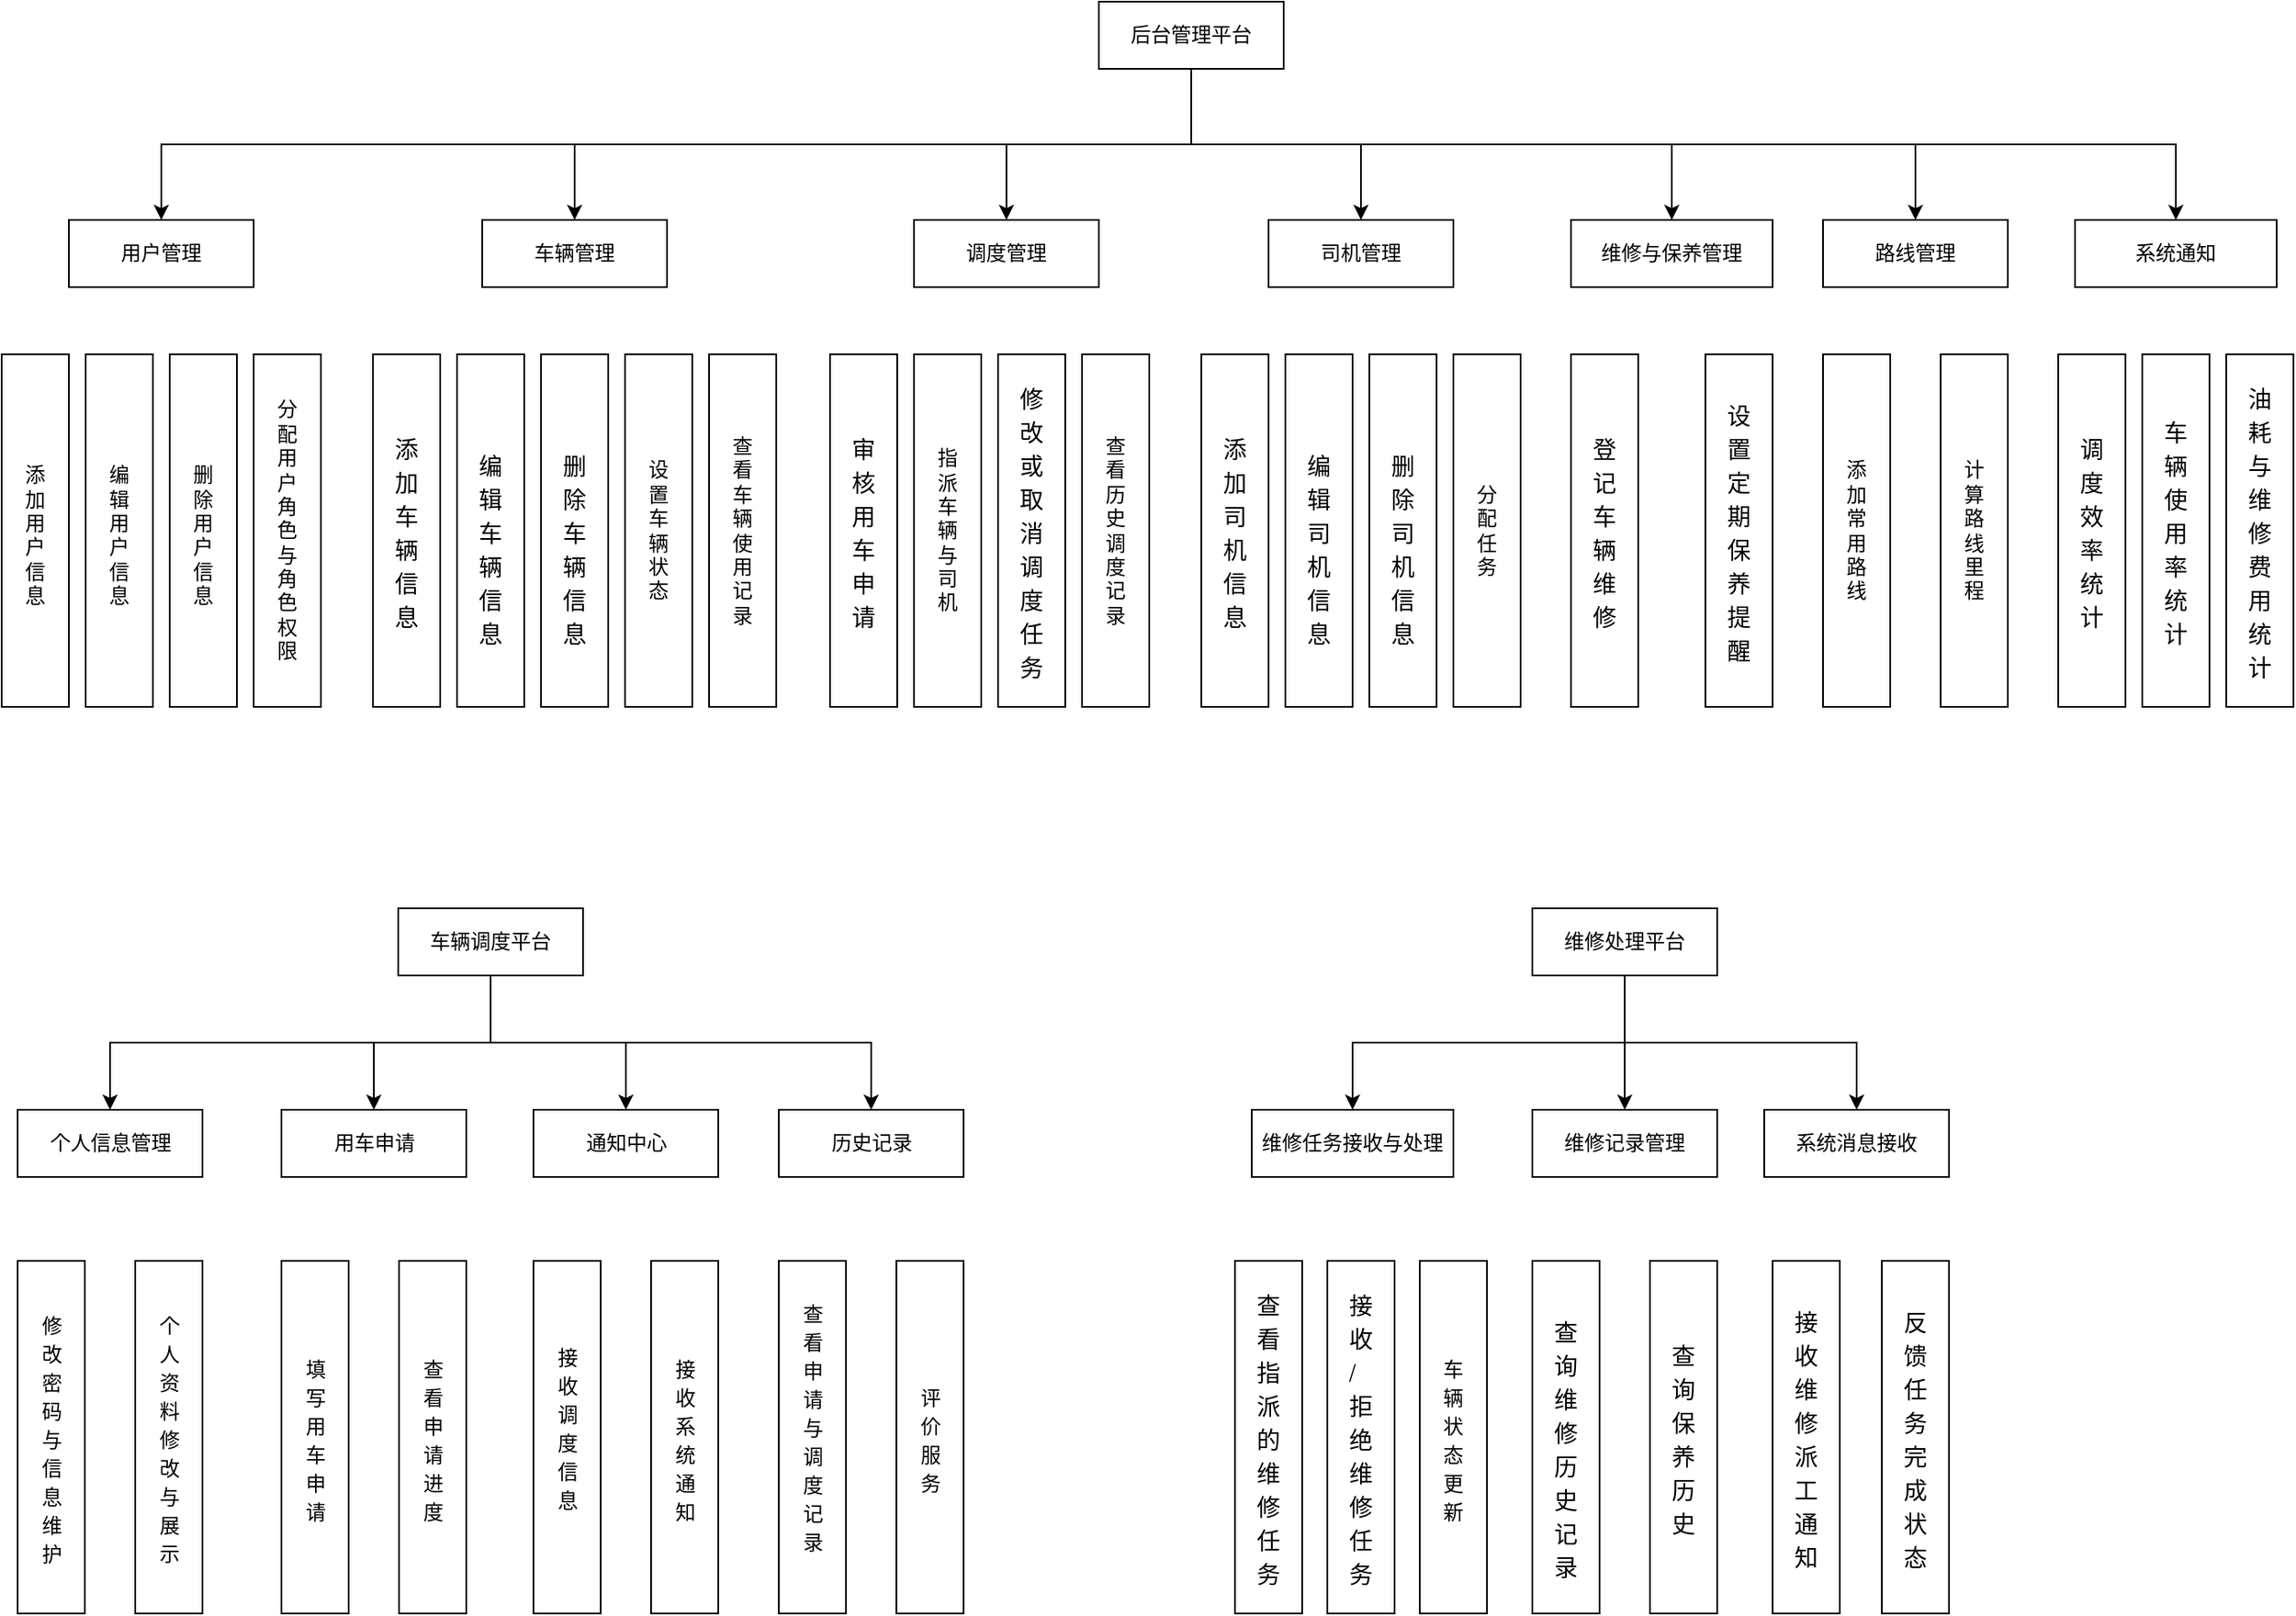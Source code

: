 <mxfile version="26.2.13">
  <diagram name="第 1 页" id="s6Zt4JftCdAL-PcY63Ga">
    <mxGraphModel dx="1980" dy="639" grid="1" gridSize="10" guides="1" tooltips="1" connect="1" arrows="1" fold="1" page="1" pageScale="1" pageWidth="827" pageHeight="1169" math="0" shadow="0">
      <root>
        <mxCell id="0" />
        <mxCell id="1" parent="0" />
        <mxCell id="hYvZs7dIv4GnI9GSwzJd-1" style="edgeStyle=orthogonalEdgeStyle;rounded=0;orthogonalLoop=1;jettySize=auto;html=1;exitX=0.5;exitY=1;exitDx=0;exitDy=0;entryX=0.5;entryY=0;entryDx=0;entryDy=0;" edge="1" parent="1" source="cLiR03jDhXUMSeaTz6I1-1" target="cLiR03jDhXUMSeaTz6I1-2">
          <mxGeometry relative="1" as="geometry" />
        </mxCell>
        <mxCell id="hYvZs7dIv4GnI9GSwzJd-4" style="edgeStyle=orthogonalEdgeStyle;rounded=0;orthogonalLoop=1;jettySize=auto;html=1;exitX=0.5;exitY=1;exitDx=0;exitDy=0;" edge="1" parent="1" source="cLiR03jDhXUMSeaTz6I1-1" target="cLiR03jDhXUMSeaTz6I1-8">
          <mxGeometry relative="1" as="geometry" />
        </mxCell>
        <mxCell id="hYvZs7dIv4GnI9GSwzJd-5" style="edgeStyle=orthogonalEdgeStyle;rounded=0;orthogonalLoop=1;jettySize=auto;html=1;exitX=0.5;exitY=1;exitDx=0;exitDy=0;entryX=0.5;entryY=0;entryDx=0;entryDy=0;" edge="1" parent="1" source="cLiR03jDhXUMSeaTz6I1-1" target="cLiR03jDhXUMSeaTz6I1-3">
          <mxGeometry relative="1" as="geometry" />
        </mxCell>
        <mxCell id="hYvZs7dIv4GnI9GSwzJd-6" style="edgeStyle=orthogonalEdgeStyle;rounded=0;orthogonalLoop=1;jettySize=auto;html=1;exitX=0.5;exitY=1;exitDx=0;exitDy=0;entryX=0.5;entryY=0;entryDx=0;entryDy=0;" edge="1" parent="1" source="cLiR03jDhXUMSeaTz6I1-1" target="cLiR03jDhXUMSeaTz6I1-4">
          <mxGeometry relative="1" as="geometry" />
        </mxCell>
        <mxCell id="hYvZs7dIv4GnI9GSwzJd-7" style="edgeStyle=orthogonalEdgeStyle;rounded=0;orthogonalLoop=1;jettySize=auto;html=1;exitX=0.5;exitY=1;exitDx=0;exitDy=0;entryX=0.5;entryY=0;entryDx=0;entryDy=0;" edge="1" parent="1" source="cLiR03jDhXUMSeaTz6I1-1" target="cLiR03jDhXUMSeaTz6I1-5">
          <mxGeometry relative="1" as="geometry" />
        </mxCell>
        <mxCell id="hYvZs7dIv4GnI9GSwzJd-9" style="edgeStyle=orthogonalEdgeStyle;rounded=0;orthogonalLoop=1;jettySize=auto;html=1;exitX=0.5;exitY=1;exitDx=0;exitDy=0;entryX=0.5;entryY=0;entryDx=0;entryDy=0;" edge="1" parent="1" source="cLiR03jDhXUMSeaTz6I1-1" target="cLiR03jDhXUMSeaTz6I1-7">
          <mxGeometry relative="1" as="geometry" />
        </mxCell>
        <mxCell id="cLiR03jDhXUMSeaTz6I1-1" value="&lt;font style=&quot;vertical-align: inherit;&quot;&gt;&lt;font style=&quot;vertical-align: inherit;&quot;&gt;后台管理平台&lt;/font&gt;&lt;/font&gt;" style="rounded=0;whiteSpace=wrap;html=1;" parent="1" vertex="1">
          <mxGeometry x="519" y="90" width="110" height="40" as="geometry" />
        </mxCell>
        <mxCell id="cLiR03jDhXUMSeaTz6I1-2" value="&lt;font style=&quot;vertical-align: inherit;&quot;&gt;&lt;font style=&quot;vertical-align: inherit;&quot;&gt;用户管理&lt;/font&gt;&lt;/font&gt;" style="rounded=0;whiteSpace=wrap;html=1;" parent="1" vertex="1">
          <mxGeometry x="-94" y="220" width="110" height="40" as="geometry" />
        </mxCell>
        <mxCell id="cLiR03jDhXUMSeaTz6I1-3" value="&lt;font style=&quot;vertical-align: inherit;&quot;&gt;&lt;font style=&quot;vertical-align: inherit;&quot;&gt;&lt;font style=&quot;vertical-align: inherit;&quot;&gt;&lt;font style=&quot;vertical-align: inherit;&quot;&gt;车辆管理&lt;/font&gt;&lt;/font&gt;&lt;/font&gt;&lt;/font&gt;" style="rounded=0;whiteSpace=wrap;html=1;" parent="1" vertex="1">
          <mxGeometry x="152" y="220" width="110" height="40" as="geometry" />
        </mxCell>
        <mxCell id="cLiR03jDhXUMSeaTz6I1-4" value="&lt;font style=&quot;vertical-align: inherit;&quot;&gt;&lt;font style=&quot;vertical-align: inherit;&quot;&gt;调度管理&lt;/font&gt;&lt;/font&gt;" style="rounded=0;whiteSpace=wrap;html=1;" parent="1" vertex="1">
          <mxGeometry x="409" y="220" width="110" height="40" as="geometry" />
        </mxCell>
        <mxCell id="cLiR03jDhXUMSeaTz6I1-5" value="&lt;font style=&quot;vertical-align: inherit;&quot;&gt;&lt;font style=&quot;vertical-align: inherit;&quot;&gt;司机管理&lt;/font&gt;&lt;/font&gt;" style="rounded=0;whiteSpace=wrap;html=1;" parent="1" vertex="1">
          <mxGeometry x="620" y="220" width="110" height="40" as="geometry" />
        </mxCell>
        <mxCell id="cLiR03jDhXUMSeaTz6I1-6" value="&lt;font style=&quot;vertical-align: inherit;&quot;&gt;&lt;font style=&quot;vertical-align: inherit;&quot;&gt;&lt;font style=&quot;vertical-align: inherit;&quot;&gt;&lt;font style=&quot;vertical-align: inherit;&quot;&gt;维修与保养管理&lt;/font&gt;&lt;/font&gt;&lt;/font&gt;&lt;/font&gt;" style="rounded=0;whiteSpace=wrap;html=1;" parent="1" vertex="1">
          <mxGeometry x="800" y="220" width="120" height="40" as="geometry" />
        </mxCell>
        <mxCell id="cLiR03jDhXUMSeaTz6I1-7" value="&lt;font style=&quot;vertical-align: inherit;&quot;&gt;&lt;font style=&quot;vertical-align: inherit;&quot;&gt;&lt;font style=&quot;vertical-align: inherit;&quot;&gt;&lt;font style=&quot;vertical-align: inherit;&quot;&gt;路线管理&lt;/font&gt;&lt;/font&gt;&lt;/font&gt;&lt;/font&gt;" style="rounded=0;whiteSpace=wrap;html=1;" parent="1" vertex="1">
          <mxGeometry x="950" y="220" width="110" height="40" as="geometry" />
        </mxCell>
        <mxCell id="cLiR03jDhXUMSeaTz6I1-8" value="&lt;font style=&quot;vertical-align: inherit;&quot;&gt;&lt;font style=&quot;vertical-align: inherit;&quot;&gt;&lt;font style=&quot;vertical-align: inherit;&quot;&gt;&lt;font style=&quot;vertical-align: inherit;&quot;&gt;系统通知&lt;/font&gt;&lt;/font&gt;&lt;/font&gt;&lt;/font&gt;" style="rounded=0;whiteSpace=wrap;html=1;" parent="1" vertex="1">
          <mxGeometry x="1100" y="220" width="120" height="40" as="geometry" />
        </mxCell>
        <mxCell id="hYvZs7dIv4GnI9GSwzJd-8" style="edgeStyle=orthogonalEdgeStyle;rounded=0;orthogonalLoop=1;jettySize=auto;html=1;exitX=0.5;exitY=1;exitDx=0;exitDy=0;entryX=0.5;entryY=0;entryDx=0;entryDy=0;" edge="1" parent="1" source="cLiR03jDhXUMSeaTz6I1-1" target="cLiR03jDhXUMSeaTz6I1-6">
          <mxGeometry relative="1" as="geometry" />
        </mxCell>
        <mxCell id="hYvZs7dIv4GnI9GSwzJd-11" value="设&lt;div&gt;置&lt;/div&gt;&lt;div&gt;车&lt;/div&gt;&lt;div&gt;辆&lt;/div&gt;&lt;div&gt;状&lt;/div&gt;&lt;div&gt;态&lt;/div&gt;" style="rounded=0;whiteSpace=wrap;html=1;" vertex="1" parent="1">
          <mxGeometry x="237" y="300" width="40" height="210" as="geometry" />
        </mxCell>
        <mxCell id="hYvZs7dIv4GnI9GSwzJd-12" value="分&lt;div&gt;配&lt;/div&gt;&lt;div&gt;用&lt;/div&gt;&lt;div&gt;户&lt;/div&gt;&lt;div&gt;角&lt;/div&gt;&lt;div&gt;色&lt;/div&gt;&lt;div&gt;与&lt;/div&gt;&lt;div&gt;角&lt;/div&gt;&lt;div&gt;色&lt;/div&gt;&lt;div&gt;权&lt;/div&gt;&lt;div&gt;限&lt;/div&gt;" style="rounded=0;whiteSpace=wrap;html=1;" vertex="1" parent="1">
          <mxGeometry x="16" y="300" width="40" height="210" as="geometry" />
        </mxCell>
        <mxCell id="hYvZs7dIv4GnI9GSwzJd-13" value="&lt;p style=&quot;margin: 0px; font-variant-numeric: normal; font-variant-east-asian: normal; font-variant-alternates: normal; font-size-adjust: none; font-kerning: auto; font-optical-sizing: auto; font-feature-settings: normal; font-variation-settings: normal; font-variant-position: normal; font-variant-emoji: normal; font-stretch: normal; font-size: 14px; line-height: normal; font-family: &amp;quot;Helvetica Neue&amp;quot;; text-align: start;&quot; class=&quot;p1&quot;&gt;添&lt;/p&gt;&lt;p style=&quot;margin: 0px; font-variant-numeric: normal; font-variant-east-asian: normal; font-variant-alternates: normal; font-size-adjust: none; font-kerning: auto; font-optical-sizing: auto; font-feature-settings: normal; font-variation-settings: normal; font-variant-position: normal; font-variant-emoji: normal; font-stretch: normal; font-size: 14px; line-height: normal; font-family: &amp;quot;Helvetica Neue&amp;quot;; text-align: start;&quot; class=&quot;p1&quot;&gt;加&lt;/p&gt;&lt;p style=&quot;margin: 0px; font-variant-numeric: normal; font-variant-east-asian: normal; font-variant-alternates: normal; font-size-adjust: none; font-kerning: auto; font-optical-sizing: auto; font-feature-settings: normal; font-variation-settings: normal; font-variant-position: normal; font-variant-emoji: normal; font-stretch: normal; font-size: 14px; line-height: normal; font-family: &amp;quot;Helvetica Neue&amp;quot;; text-align: start;&quot; class=&quot;p1&quot;&gt;车&lt;/p&gt;&lt;p style=&quot;margin: 0px; font-variant-numeric: normal; font-variant-east-asian: normal; font-variant-alternates: normal; font-size-adjust: none; font-kerning: auto; font-optical-sizing: auto; font-feature-settings: normal; font-variation-settings: normal; font-variant-position: normal; font-variant-emoji: normal; font-stretch: normal; font-size: 14px; line-height: normal; font-family: &amp;quot;Helvetica Neue&amp;quot;; text-align: start;&quot; class=&quot;p1&quot;&gt;辆&lt;/p&gt;&lt;p style=&quot;margin: 0px; font-variant-numeric: normal; font-variant-east-asian: normal; font-variant-alternates: normal; font-size-adjust: none; font-kerning: auto; font-optical-sizing: auto; font-feature-settings: normal; font-variation-settings: normal; font-variant-position: normal; font-variant-emoji: normal; font-stretch: normal; font-size: 14px; line-height: normal; font-family: &amp;quot;Helvetica Neue&amp;quot;; text-align: start;&quot; class=&quot;p1&quot;&gt;信&lt;/p&gt;&lt;p style=&quot;margin: 0px; font-variant-numeric: normal; font-variant-east-asian: normal; font-variant-alternates: normal; font-size-adjust: none; font-kerning: auto; font-optical-sizing: auto; font-feature-settings: normal; font-variation-settings: normal; font-variant-position: normal; font-variant-emoji: normal; font-stretch: normal; font-size: 14px; line-height: normal; font-family: &amp;quot;Helvetica Neue&amp;quot;; text-align: start;&quot; class=&quot;p1&quot;&gt;息&lt;/p&gt;" style="rounded=0;whiteSpace=wrap;html=1;" vertex="1" parent="1">
          <mxGeometry x="87" y="300" width="40" height="210" as="geometry" />
        </mxCell>
        <mxCell id="hYvZs7dIv4GnI9GSwzJd-14" value="&lt;p style=&quot;margin: 0px; font-variant-numeric: normal; font-variant-east-asian: normal; font-variant-alternates: normal; font-size-adjust: none; font-kerning: auto; font-optical-sizing: auto; font-feature-settings: normal; font-variation-settings: normal; font-variant-position: normal; font-variant-emoji: normal; font-stretch: normal; font-size: 14px; line-height: normal; font-family: &amp;quot;Helvetica Neue&amp;quot;; text-align: start;&quot; class=&quot;p1&quot;&gt;&lt;br&gt;&lt;/p&gt;&lt;p style=&quot;margin: 0px; font-variant-numeric: normal; font-variant-east-asian: normal; font-variant-alternates: normal; font-size-adjust: none; font-kerning: auto; font-optical-sizing: auto; font-feature-settings: normal; font-variation-settings: normal; font-variant-position: normal; font-variant-emoji: normal; font-stretch: normal; font-size: 14px; line-height: normal; font-family: &amp;quot;Helvetica Neue&amp;quot;; text-align: start;&quot; class=&quot;p1&quot;&gt;编&lt;/p&gt;&lt;p style=&quot;margin: 0px; font-variant-numeric: normal; font-variant-east-asian: normal; font-variant-alternates: normal; font-size-adjust: none; font-kerning: auto; font-optical-sizing: auto; font-feature-settings: normal; font-variation-settings: normal; font-variant-position: normal; font-variant-emoji: normal; font-stretch: normal; font-size: 14px; line-height: normal; font-family: &amp;quot;Helvetica Neue&amp;quot;; text-align: start;&quot; class=&quot;p1&quot;&gt;辑&lt;/p&gt;&lt;p style=&quot;margin: 0px; font-variant-numeric: normal; font-variant-east-asian: normal; font-variant-alternates: normal; font-size-adjust: none; font-kerning: auto; font-optical-sizing: auto; font-feature-settings: normal; font-variation-settings: normal; font-variant-position: normal; font-variant-emoji: normal; font-stretch: normal; font-size: 14px; line-height: normal; font-family: &amp;quot;Helvetica Neue&amp;quot;; text-align: start;&quot; class=&quot;p1&quot;&gt;车&lt;/p&gt;&lt;p style=&quot;margin: 0px; font-variant-numeric: normal; font-variant-east-asian: normal; font-variant-alternates: normal; font-size-adjust: none; font-kerning: auto; font-optical-sizing: auto; font-feature-settings: normal; font-variation-settings: normal; font-variant-position: normal; font-variant-emoji: normal; font-stretch: normal; font-size: 14px; line-height: normal; font-family: &amp;quot;Helvetica Neue&amp;quot;; text-align: start;&quot; class=&quot;p1&quot;&gt;辆&lt;/p&gt;&lt;p style=&quot;margin: 0px; font-variant-numeric: normal; font-variant-east-asian: normal; font-variant-alternates: normal; font-size-adjust: none; font-kerning: auto; font-optical-sizing: auto; font-feature-settings: normal; font-variation-settings: normal; font-variant-position: normal; font-variant-emoji: normal; font-stretch: normal; font-size: 14px; line-height: normal; font-family: &amp;quot;Helvetica Neue&amp;quot;; text-align: start;&quot; class=&quot;p1&quot;&gt;信&lt;/p&gt;&lt;p style=&quot;margin: 0px; font-variant-numeric: normal; font-variant-east-asian: normal; font-variant-alternates: normal; font-size-adjust: none; font-kerning: auto; font-optical-sizing: auto; font-feature-settings: normal; font-variation-settings: normal; font-variant-position: normal; font-variant-emoji: normal; font-stretch: normal; font-size: 14px; line-height: normal; font-family: &amp;quot;Helvetica Neue&amp;quot;; text-align: start;&quot; class=&quot;p1&quot;&gt;息&lt;/p&gt;" style="rounded=0;whiteSpace=wrap;html=1;" vertex="1" parent="1">
          <mxGeometry x="137" y="300" width="40" height="210" as="geometry" />
        </mxCell>
        <mxCell id="hYvZs7dIv4GnI9GSwzJd-15" value="&lt;p style=&quot;margin: 0px; font-variant-numeric: normal; font-variant-east-asian: normal; font-variant-alternates: normal; font-size-adjust: none; font-kerning: auto; font-optical-sizing: auto; font-feature-settings: normal; font-variation-settings: normal; font-variant-position: normal; font-variant-emoji: normal; font-stretch: normal; font-size: 14px; line-height: normal; font-family: &amp;quot;Helvetica Neue&amp;quot;; text-align: start;&quot; class=&quot;p1&quot;&gt;&lt;br&gt;&lt;/p&gt;&lt;p style=&quot;margin: 0px; font-variant-numeric: normal; font-variant-east-asian: normal; font-variant-alternates: normal; font-size-adjust: none; font-kerning: auto; font-optical-sizing: auto; font-feature-settings: normal; font-variation-settings: normal; font-variant-position: normal; font-variant-emoji: normal; font-stretch: normal; font-size: 14px; line-height: normal; font-family: &amp;quot;Helvetica Neue&amp;quot;; text-align: start;&quot; class=&quot;p1&quot;&gt;删&lt;/p&gt;&lt;p style=&quot;margin: 0px; font-variant-numeric: normal; font-variant-east-asian: normal; font-variant-alternates: normal; font-size-adjust: none; font-kerning: auto; font-optical-sizing: auto; font-feature-settings: normal; font-variation-settings: normal; font-variant-position: normal; font-variant-emoji: normal; font-stretch: normal; font-size: 14px; line-height: normal; font-family: &amp;quot;Helvetica Neue&amp;quot;; text-align: start;&quot; class=&quot;p1&quot;&gt;除&lt;/p&gt;&lt;p style=&quot;margin: 0px; font-variant-numeric: normal; font-variant-east-asian: normal; font-variant-alternates: normal; font-size-adjust: none; font-kerning: auto; font-optical-sizing: auto; font-feature-settings: normal; font-variation-settings: normal; font-variant-position: normal; font-variant-emoji: normal; font-stretch: normal; font-size: 14px; line-height: normal; font-family: &amp;quot;Helvetica Neue&amp;quot;; text-align: start;&quot; class=&quot;p1&quot;&gt;车&lt;/p&gt;&lt;p style=&quot;margin: 0px; font-variant-numeric: normal; font-variant-east-asian: normal; font-variant-alternates: normal; font-size-adjust: none; font-kerning: auto; font-optical-sizing: auto; font-feature-settings: normal; font-variation-settings: normal; font-variant-position: normal; font-variant-emoji: normal; font-stretch: normal; font-size: 14px; line-height: normal; font-family: &amp;quot;Helvetica Neue&amp;quot;; text-align: start;&quot; class=&quot;p1&quot;&gt;辆&lt;/p&gt;&lt;p style=&quot;margin: 0px; font-variant-numeric: normal; font-variant-east-asian: normal; font-variant-alternates: normal; font-size-adjust: none; font-kerning: auto; font-optical-sizing: auto; font-feature-settings: normal; font-variation-settings: normal; font-variant-position: normal; font-variant-emoji: normal; font-stretch: normal; font-size: 14px; line-height: normal; font-family: &amp;quot;Helvetica Neue&amp;quot;; text-align: start;&quot; class=&quot;p1&quot;&gt;信&lt;/p&gt;&lt;p style=&quot;margin: 0px; font-variant-numeric: normal; font-variant-east-asian: normal; font-variant-alternates: normal; font-size-adjust: none; font-kerning: auto; font-optical-sizing: auto; font-feature-settings: normal; font-variation-settings: normal; font-variant-position: normal; font-variant-emoji: normal; font-stretch: normal; font-size: 14px; line-height: normal; font-family: &amp;quot;Helvetica Neue&amp;quot;; text-align: start;&quot; class=&quot;p1&quot;&gt;息&lt;/p&gt;" style="rounded=0;whiteSpace=wrap;html=1;" vertex="1" parent="1">
          <mxGeometry x="187" y="300" width="40" height="210" as="geometry" />
        </mxCell>
        <mxCell id="hYvZs7dIv4GnI9GSwzJd-16" value="&lt;p style=&quot;margin: 0px; font-variant-numeric: normal; font-variant-east-asian: normal; font-variant-alternates: normal; font-size-adjust: none; font-kerning: auto; font-optical-sizing: auto; font-feature-settings: normal; font-variation-settings: normal; font-variant-position: normal; font-variant-emoji: normal; font-stretch: normal; font-size: 14px; line-height: normal; font-family: &amp;quot;Helvetica Neue&amp;quot;; text-align: start;&quot; class=&quot;p1&quot;&gt;&lt;span style=&quot;font-family: Helvetica; font-size: 12px; text-align: center;&quot;&gt;添&lt;/span&gt;&lt;/p&gt;&lt;div&gt;加&lt;/div&gt;&lt;div&gt;用&lt;/div&gt;&lt;div&gt;户&lt;/div&gt;&lt;div&gt;信&lt;/div&gt;&lt;div&gt;息&lt;/div&gt;" style="rounded=0;whiteSpace=wrap;html=1;" vertex="1" parent="1">
          <mxGeometry x="-134" y="300" width="40" height="210" as="geometry" />
        </mxCell>
        <mxCell id="hYvZs7dIv4GnI9GSwzJd-17" value="&lt;p style=&quot;margin: 0px; font-variant-numeric: normal; font-variant-east-asian: normal; font-variant-alternates: normal; font-size-adjust: none; font-kerning: auto; font-optical-sizing: auto; font-feature-settings: normal; font-variation-settings: normal; font-variant-position: normal; font-variant-emoji: normal; font-stretch: normal; font-size: 14px; line-height: normal; font-family: &amp;quot;Helvetica Neue&amp;quot;; text-align: start;&quot; class=&quot;p1&quot;&gt;&lt;span style=&quot;background-color: transparent; color: light-dark(rgb(0, 0, 0), rgb(255, 255, 255)); font-family: Helvetica; font-size: 12px; text-align: center;&quot;&gt;编&lt;/span&gt;&lt;/p&gt;&lt;div&gt;辑&lt;/div&gt;&lt;div&gt;用&lt;/div&gt;&lt;div&gt;户&lt;/div&gt;&lt;div&gt;信&lt;/div&gt;&lt;div&gt;息&lt;/div&gt;" style="rounded=0;whiteSpace=wrap;html=1;" vertex="1" parent="1">
          <mxGeometry x="-84" y="300" width="40" height="210" as="geometry" />
        </mxCell>
        <mxCell id="hYvZs7dIv4GnI9GSwzJd-18" value="&lt;p style=&quot;margin: 0px; font-variant-numeric: normal; font-variant-east-asian: normal; font-variant-alternates: normal; font-size-adjust: none; font-kerning: auto; font-optical-sizing: auto; font-feature-settings: normal; font-variation-settings: normal; font-variant-position: normal; font-variant-emoji: normal; font-stretch: normal; font-size: 14px; line-height: normal; font-family: &amp;quot;Helvetica Neue&amp;quot;; text-align: start;&quot; class=&quot;p1&quot;&gt;&lt;span style=&quot;background-color: transparent; color: light-dark(rgb(0, 0, 0), rgb(255, 255, 255)); font-family: Helvetica; font-size: 12px; text-align: center;&quot;&gt;删&lt;/span&gt;&lt;/p&gt;&lt;div&gt;除&lt;/div&gt;&lt;div&gt;用&lt;/div&gt;&lt;div&gt;户&lt;/div&gt;&lt;div&gt;信&lt;/div&gt;&lt;div&gt;息&lt;/div&gt;" style="rounded=0;whiteSpace=wrap;html=1;" vertex="1" parent="1">
          <mxGeometry x="-34" y="300" width="40" height="210" as="geometry" />
        </mxCell>
        <mxCell id="hYvZs7dIv4GnI9GSwzJd-19" value="查&lt;div&gt;看&lt;/div&gt;&lt;div&gt;车&lt;/div&gt;&lt;div&gt;辆&lt;/div&gt;&lt;div&gt;使&lt;/div&gt;&lt;div&gt;用&lt;/div&gt;&lt;div&gt;记&lt;/div&gt;&lt;div&gt;录&lt;/div&gt;" style="rounded=0;whiteSpace=wrap;html=1;" vertex="1" parent="1">
          <mxGeometry x="287" y="300" width="40" height="210" as="geometry" />
        </mxCell>
        <mxCell id="hYvZs7dIv4GnI9GSwzJd-20" value="查&lt;div&gt;看&lt;/div&gt;&lt;div&gt;历&lt;/div&gt;&lt;div&gt;史&lt;/div&gt;&lt;div&gt;调&lt;/div&gt;&lt;div&gt;度&lt;/div&gt;&lt;div&gt;记&lt;/div&gt;&lt;div&gt;录&lt;/div&gt;" style="rounded=0;whiteSpace=wrap;html=1;" vertex="1" parent="1">
          <mxGeometry x="509" y="300" width="40" height="210" as="geometry" />
        </mxCell>
        <mxCell id="hYvZs7dIv4GnI9GSwzJd-21" value="&lt;p style=&quot;margin: 0px; font-variant-numeric: normal; font-variant-east-asian: normal; font-variant-alternates: normal; font-size-adjust: none; font-kerning: auto; font-optical-sizing: auto; font-feature-settings: normal; font-variation-settings: normal; font-variant-position: normal; font-variant-emoji: normal; font-stretch: normal; font-size: 14px; line-height: normal; font-family: &amp;quot;Helvetica Neue&amp;quot;; text-align: start;&quot; class=&quot;p1&quot;&gt;审&lt;/p&gt;&lt;p style=&quot;margin: 0px; font-variant-numeric: normal; font-variant-east-asian: normal; font-variant-alternates: normal; font-size-adjust: none; font-kerning: auto; font-optical-sizing: auto; font-feature-settings: normal; font-variation-settings: normal; font-variant-position: normal; font-variant-emoji: normal; font-stretch: normal; font-size: 14px; line-height: normal; font-family: &amp;quot;Helvetica Neue&amp;quot;; text-align: start;&quot; class=&quot;p1&quot;&gt;核&lt;/p&gt;&lt;p style=&quot;margin: 0px; font-variant-numeric: normal; font-variant-east-asian: normal; font-variant-alternates: normal; font-size-adjust: none; font-kerning: auto; font-optical-sizing: auto; font-feature-settings: normal; font-variation-settings: normal; font-variant-position: normal; font-variant-emoji: normal; font-stretch: normal; font-size: 14px; line-height: normal; font-family: &amp;quot;Helvetica Neue&amp;quot;; text-align: start;&quot; class=&quot;p1&quot;&gt;用&lt;/p&gt;&lt;p style=&quot;margin: 0px; font-variant-numeric: normal; font-variant-east-asian: normal; font-variant-alternates: normal; font-size-adjust: none; font-kerning: auto; font-optical-sizing: auto; font-feature-settings: normal; font-variation-settings: normal; font-variant-position: normal; font-variant-emoji: normal; font-stretch: normal; font-size: 14px; line-height: normal; font-family: &amp;quot;Helvetica Neue&amp;quot;; text-align: start;&quot; class=&quot;p1&quot;&gt;车&lt;/p&gt;&lt;p style=&quot;margin: 0px; font-variant-numeric: normal; font-variant-east-asian: normal; font-variant-alternates: normal; font-size-adjust: none; font-kerning: auto; font-optical-sizing: auto; font-feature-settings: normal; font-variation-settings: normal; font-variant-position: normal; font-variant-emoji: normal; font-stretch: normal; font-size: 14px; line-height: normal; font-family: &amp;quot;Helvetica Neue&amp;quot;; text-align: start;&quot; class=&quot;p1&quot;&gt;申&lt;/p&gt;&lt;p style=&quot;margin: 0px; font-variant-numeric: normal; font-variant-east-asian: normal; font-variant-alternates: normal; font-size-adjust: none; font-kerning: auto; font-optical-sizing: auto; font-feature-settings: normal; font-variation-settings: normal; font-variant-position: normal; font-variant-emoji: normal; font-stretch: normal; font-size: 14px; line-height: normal; font-family: &amp;quot;Helvetica Neue&amp;quot;; text-align: start;&quot; class=&quot;p1&quot;&gt;请&lt;/p&gt;" style="rounded=0;whiteSpace=wrap;html=1;" vertex="1" parent="1">
          <mxGeometry x="359" y="300" width="40" height="210" as="geometry" />
        </mxCell>
        <mxCell id="hYvZs7dIv4GnI9GSwzJd-22" value="指&lt;div&gt;派&lt;/div&gt;&lt;div&gt;车&lt;/div&gt;&lt;div&gt;辆&lt;/div&gt;&lt;div&gt;与&lt;/div&gt;&lt;div&gt;司&lt;/div&gt;&lt;div&gt;机&lt;/div&gt;" style="rounded=0;whiteSpace=wrap;html=1;" vertex="1" parent="1">
          <mxGeometry x="409" y="300" width="40" height="210" as="geometry" />
        </mxCell>
        <mxCell id="hYvZs7dIv4GnI9GSwzJd-23" value="&lt;p style=&quot;margin: 0px; font-variant-numeric: normal; font-variant-east-asian: normal; font-variant-alternates: normal; font-size-adjust: none; font-kerning: auto; font-optical-sizing: auto; font-feature-settings: normal; font-variation-settings: normal; font-variant-position: normal; font-variant-emoji: normal; font-stretch: normal; font-size: 14px; line-height: normal; font-family: &amp;quot;Helvetica Neue&amp;quot;; text-align: start;&quot; class=&quot;p1&quot;&gt;修&lt;/p&gt;&lt;p style=&quot;margin: 0px; font-variant-numeric: normal; font-variant-east-asian: normal; font-variant-alternates: normal; font-size-adjust: none; font-kerning: auto; font-optical-sizing: auto; font-feature-settings: normal; font-variation-settings: normal; font-variant-position: normal; font-variant-emoji: normal; font-stretch: normal; font-size: 14px; line-height: normal; font-family: &amp;quot;Helvetica Neue&amp;quot;; text-align: start;&quot; class=&quot;p1&quot;&gt;改&lt;/p&gt;&lt;p style=&quot;margin: 0px; font-variant-numeric: normal; font-variant-east-asian: normal; font-variant-alternates: normal; font-size-adjust: none; font-kerning: auto; font-optical-sizing: auto; font-feature-settings: normal; font-variation-settings: normal; font-variant-position: normal; font-variant-emoji: normal; font-stretch: normal; font-size: 14px; line-height: normal; font-family: &amp;quot;Helvetica Neue&amp;quot;; text-align: start;&quot; class=&quot;p1&quot;&gt;或&lt;/p&gt;&lt;p style=&quot;margin: 0px; font-variant-numeric: normal; font-variant-east-asian: normal; font-variant-alternates: normal; font-size-adjust: none; font-kerning: auto; font-optical-sizing: auto; font-feature-settings: normal; font-variation-settings: normal; font-variant-position: normal; font-variant-emoji: normal; font-stretch: normal; font-size: 14px; line-height: normal; font-family: &amp;quot;Helvetica Neue&amp;quot;; text-align: start;&quot; class=&quot;p1&quot;&gt;取&lt;/p&gt;&lt;p style=&quot;margin: 0px; font-variant-numeric: normal; font-variant-east-asian: normal; font-variant-alternates: normal; font-size-adjust: none; font-kerning: auto; font-optical-sizing: auto; font-feature-settings: normal; font-variation-settings: normal; font-variant-position: normal; font-variant-emoji: normal; font-stretch: normal; font-size: 14px; line-height: normal; font-family: &amp;quot;Helvetica Neue&amp;quot;; text-align: start;&quot; class=&quot;p1&quot;&gt;消&lt;/p&gt;&lt;p style=&quot;margin: 0px; font-variant-numeric: normal; font-variant-east-asian: normal; font-variant-alternates: normal; font-size-adjust: none; font-kerning: auto; font-optical-sizing: auto; font-feature-settings: normal; font-variation-settings: normal; font-variant-position: normal; font-variant-emoji: normal; font-stretch: normal; font-size: 14px; line-height: normal; font-family: &amp;quot;Helvetica Neue&amp;quot;; text-align: start;&quot; class=&quot;p1&quot;&gt;调&lt;/p&gt;&lt;p style=&quot;margin: 0px; font-variant-numeric: normal; font-variant-east-asian: normal; font-variant-alternates: normal; font-size-adjust: none; font-kerning: auto; font-optical-sizing: auto; font-feature-settings: normal; font-variation-settings: normal; font-variant-position: normal; font-variant-emoji: normal; font-stretch: normal; font-size: 14px; line-height: normal; font-family: &amp;quot;Helvetica Neue&amp;quot;; text-align: start;&quot; class=&quot;p1&quot;&gt;度&lt;/p&gt;&lt;p style=&quot;margin: 0px; font-variant-numeric: normal; font-variant-east-asian: normal; font-variant-alternates: normal; font-size-adjust: none; font-kerning: auto; font-optical-sizing: auto; font-feature-settings: normal; font-variation-settings: normal; font-variant-position: normal; font-variant-emoji: normal; font-stretch: normal; font-size: 14px; line-height: normal; font-family: &amp;quot;Helvetica Neue&amp;quot;; text-align: start;&quot; class=&quot;p1&quot;&gt;任&lt;/p&gt;&lt;p style=&quot;margin: 0px; font-variant-numeric: normal; font-variant-east-asian: normal; font-variant-alternates: normal; font-size-adjust: none; font-kerning: auto; font-optical-sizing: auto; font-feature-settings: normal; font-variation-settings: normal; font-variant-position: normal; font-variant-emoji: normal; font-stretch: normal; font-size: 14px; line-height: normal; font-family: &amp;quot;Helvetica Neue&amp;quot;; text-align: start;&quot; class=&quot;p1&quot;&gt;务&lt;/p&gt;" style="rounded=0;whiteSpace=wrap;html=1;" vertex="1" parent="1">
          <mxGeometry x="459" y="300" width="40" height="210" as="geometry" />
        </mxCell>
        <mxCell id="hYvZs7dIv4GnI9GSwzJd-24" value="分&lt;div&gt;配&lt;/div&gt;&lt;div&gt;任&lt;/div&gt;&lt;div&gt;务&lt;/div&gt;" style="rounded=0;whiteSpace=wrap;html=1;" vertex="1" parent="1">
          <mxGeometry x="730" y="300" width="40" height="210" as="geometry" />
        </mxCell>
        <mxCell id="hYvZs7dIv4GnI9GSwzJd-25" value="&lt;p style=&quot;margin: 0px; font-variant-numeric: normal; font-variant-east-asian: normal; font-variant-alternates: normal; font-size-adjust: none; font-kerning: auto; font-optical-sizing: auto; font-feature-settings: normal; font-variation-settings: normal; font-variant-position: normal; font-variant-emoji: normal; font-stretch: normal; font-size: 14px; line-height: normal; font-family: &amp;quot;Helvetica Neue&amp;quot;; text-align: start;&quot; class=&quot;p1&quot;&gt;添&lt;/p&gt;&lt;p style=&quot;margin: 0px; font-variant-numeric: normal; font-variant-east-asian: normal; font-variant-alternates: normal; font-size-adjust: none; font-kerning: auto; font-optical-sizing: auto; font-feature-settings: normal; font-variation-settings: normal; font-variant-position: normal; font-variant-emoji: normal; font-stretch: normal; font-size: 14px; line-height: normal; font-family: &amp;quot;Helvetica Neue&amp;quot;; text-align: start;&quot; class=&quot;p1&quot;&gt;加&lt;/p&gt;&lt;p style=&quot;margin: 0px; font-variant-numeric: normal; font-variant-east-asian: normal; font-variant-alternates: normal; font-size-adjust: none; font-kerning: auto; font-optical-sizing: auto; font-feature-settings: normal; font-variation-settings: normal; font-variant-position: normal; font-variant-emoji: normal; font-stretch: normal; font-size: 14px; line-height: normal; font-family: &amp;quot;Helvetica Neue&amp;quot;; text-align: start;&quot; class=&quot;p1&quot;&gt;司&lt;/p&gt;&lt;p style=&quot;margin: 0px; font-variant-numeric: normal; font-variant-east-asian: normal; font-variant-alternates: normal; font-size-adjust: none; font-kerning: auto; font-optical-sizing: auto; font-feature-settings: normal; font-variation-settings: normal; font-variant-position: normal; font-variant-emoji: normal; font-stretch: normal; font-size: 14px; line-height: normal; font-family: &amp;quot;Helvetica Neue&amp;quot;; text-align: start;&quot; class=&quot;p1&quot;&gt;机&lt;/p&gt;&lt;p style=&quot;margin: 0px; font-variant-numeric: normal; font-variant-east-asian: normal; font-variant-alternates: normal; font-size-adjust: none; font-kerning: auto; font-optical-sizing: auto; font-feature-settings: normal; font-variation-settings: normal; font-variant-position: normal; font-variant-emoji: normal; font-stretch: normal; font-size: 14px; line-height: normal; font-family: &amp;quot;Helvetica Neue&amp;quot;; text-align: start;&quot; class=&quot;p1&quot;&gt;信&lt;/p&gt;&lt;p style=&quot;margin: 0px; font-variant-numeric: normal; font-variant-east-asian: normal; font-variant-alternates: normal; font-size-adjust: none; font-kerning: auto; font-optical-sizing: auto; font-feature-settings: normal; font-variation-settings: normal; font-variant-position: normal; font-variant-emoji: normal; font-stretch: normal; font-size: 14px; line-height: normal; font-family: &amp;quot;Helvetica Neue&amp;quot;; text-align: start;&quot; class=&quot;p1&quot;&gt;息&lt;/p&gt;" style="rounded=0;whiteSpace=wrap;html=1;" vertex="1" parent="1">
          <mxGeometry x="580" y="300" width="40" height="210" as="geometry" />
        </mxCell>
        <mxCell id="hYvZs7dIv4GnI9GSwzJd-26" value="&lt;p style=&quot;margin: 0px; font-variant-numeric: normal; font-variant-east-asian: normal; font-variant-alternates: normal; font-size-adjust: none; font-kerning: auto; font-optical-sizing: auto; font-feature-settings: normal; font-variation-settings: normal; font-variant-position: normal; font-variant-emoji: normal; font-stretch: normal; font-size: 14px; line-height: normal; font-family: &amp;quot;Helvetica Neue&amp;quot;; text-align: start;&quot; class=&quot;p1&quot;&gt;&lt;br&gt;&lt;/p&gt;&lt;p style=&quot;margin: 0px; font-variant-numeric: normal; font-variant-east-asian: normal; font-variant-alternates: normal; font-size-adjust: none; font-kerning: auto; font-optical-sizing: auto; font-feature-settings: normal; font-variation-settings: normal; font-variant-position: normal; font-variant-emoji: normal; font-stretch: normal; font-size: 14px; line-height: normal; font-family: &amp;quot;Helvetica Neue&amp;quot;; text-align: start;&quot; class=&quot;p1&quot;&gt;编&lt;/p&gt;&lt;p style=&quot;margin: 0px; font-variant-numeric: normal; font-variant-east-asian: normal; font-variant-alternates: normal; font-size-adjust: none; font-kerning: auto; font-optical-sizing: auto; font-feature-settings: normal; font-variation-settings: normal; font-variant-position: normal; font-variant-emoji: normal; font-stretch: normal; font-size: 14px; line-height: normal; font-family: &amp;quot;Helvetica Neue&amp;quot;; text-align: start;&quot; class=&quot;p1&quot;&gt;辑&lt;/p&gt;&lt;p style=&quot;margin: 0px; font-variant-numeric: normal; font-variant-east-asian: normal; font-variant-alternates: normal; font-size-adjust: none; font-kerning: auto; font-optical-sizing: auto; font-feature-settings: normal; font-variation-settings: normal; font-variant-position: normal; font-variant-emoji: normal; font-stretch: normal; font-size: 14px; line-height: normal; font-family: &amp;quot;Helvetica Neue&amp;quot;; text-align: start;&quot; class=&quot;p1&quot;&gt;司&lt;/p&gt;&lt;p style=&quot;margin: 0px; font-variant-numeric: normal; font-variant-east-asian: normal; font-variant-alternates: normal; font-size-adjust: none; font-kerning: auto; font-optical-sizing: auto; font-feature-settings: normal; font-variation-settings: normal; font-variant-position: normal; font-variant-emoji: normal; font-stretch: normal; font-size: 14px; line-height: normal; font-family: &amp;quot;Helvetica Neue&amp;quot;; text-align: start;&quot; class=&quot;p1&quot;&gt;机&lt;/p&gt;&lt;p style=&quot;margin: 0px; font-variant-numeric: normal; font-variant-east-asian: normal; font-variant-alternates: normal; font-size-adjust: none; font-kerning: auto; font-optical-sizing: auto; font-feature-settings: normal; font-variation-settings: normal; font-variant-position: normal; font-variant-emoji: normal; font-stretch: normal; font-size: 14px; line-height: normal; font-family: &amp;quot;Helvetica Neue&amp;quot;; text-align: start;&quot; class=&quot;p1&quot;&gt;信&lt;/p&gt;&lt;p style=&quot;margin: 0px; font-variant-numeric: normal; font-variant-east-asian: normal; font-variant-alternates: normal; font-size-adjust: none; font-kerning: auto; font-optical-sizing: auto; font-feature-settings: normal; font-variation-settings: normal; font-variant-position: normal; font-variant-emoji: normal; font-stretch: normal; font-size: 14px; line-height: normal; font-family: &amp;quot;Helvetica Neue&amp;quot;; text-align: start;&quot; class=&quot;p1&quot;&gt;息&lt;/p&gt;" style="rounded=0;whiteSpace=wrap;html=1;" vertex="1" parent="1">
          <mxGeometry x="630" y="300" width="40" height="210" as="geometry" />
        </mxCell>
        <mxCell id="hYvZs7dIv4GnI9GSwzJd-27" value="&lt;p style=&quot;margin: 0px; font-variant-numeric: normal; font-variant-east-asian: normal; font-variant-alternates: normal; font-size-adjust: none; font-kerning: auto; font-optical-sizing: auto; font-feature-settings: normal; font-variation-settings: normal; font-variant-position: normal; font-variant-emoji: normal; font-stretch: normal; font-size: 14px; line-height: normal; font-family: &amp;quot;Helvetica Neue&amp;quot;; text-align: start;&quot; class=&quot;p1&quot;&gt;&lt;br&gt;&lt;/p&gt;&lt;p style=&quot;margin: 0px; font-variant-numeric: normal; font-variant-east-asian: normal; font-variant-alternates: normal; font-size-adjust: none; font-kerning: auto; font-optical-sizing: auto; font-feature-settings: normal; font-variation-settings: normal; font-variant-position: normal; font-variant-emoji: normal; font-stretch: normal; font-size: 14px; line-height: normal; font-family: &amp;quot;Helvetica Neue&amp;quot;; text-align: start;&quot; class=&quot;p1&quot;&gt;删&lt;/p&gt;&lt;p style=&quot;margin: 0px; font-variant-numeric: normal; font-variant-east-asian: normal; font-variant-alternates: normal; font-size-adjust: none; font-kerning: auto; font-optical-sizing: auto; font-feature-settings: normal; font-variation-settings: normal; font-variant-position: normal; font-variant-emoji: normal; font-stretch: normal; font-size: 14px; line-height: normal; font-family: &amp;quot;Helvetica Neue&amp;quot;; text-align: start;&quot; class=&quot;p1&quot;&gt;除&lt;/p&gt;&lt;p style=&quot;margin: 0px; font-variant-numeric: normal; font-variant-east-asian: normal; font-variant-alternates: normal; font-size-adjust: none; font-kerning: auto; font-optical-sizing: auto; font-feature-settings: normal; font-variation-settings: normal; font-variant-position: normal; font-variant-emoji: normal; font-stretch: normal; font-size: 14px; line-height: normal; font-family: &amp;quot;Helvetica Neue&amp;quot;; text-align: start;&quot; class=&quot;p1&quot;&gt;司&lt;/p&gt;&lt;p style=&quot;margin: 0px; font-variant-numeric: normal; font-variant-east-asian: normal; font-variant-alternates: normal; font-size-adjust: none; font-kerning: auto; font-optical-sizing: auto; font-feature-settings: normal; font-variation-settings: normal; font-variant-position: normal; font-variant-emoji: normal; font-stretch: normal; font-size: 14px; line-height: normal; font-family: &amp;quot;Helvetica Neue&amp;quot;; text-align: start;&quot; class=&quot;p1&quot;&gt;机&lt;/p&gt;&lt;p style=&quot;margin: 0px; font-variant-numeric: normal; font-variant-east-asian: normal; font-variant-alternates: normal; font-size-adjust: none; font-kerning: auto; font-optical-sizing: auto; font-feature-settings: normal; font-variation-settings: normal; font-variant-position: normal; font-variant-emoji: normal; font-stretch: normal; font-size: 14px; line-height: normal; font-family: &amp;quot;Helvetica Neue&amp;quot;; text-align: start;&quot; class=&quot;p1&quot;&gt;信&lt;/p&gt;&lt;p style=&quot;margin: 0px; font-variant-numeric: normal; font-variant-east-asian: normal; font-variant-alternates: normal; font-size-adjust: none; font-kerning: auto; font-optical-sizing: auto; font-feature-settings: normal; font-variation-settings: normal; font-variant-position: normal; font-variant-emoji: normal; font-stretch: normal; font-size: 14px; line-height: normal; font-family: &amp;quot;Helvetica Neue&amp;quot;; text-align: start;&quot; class=&quot;p1&quot;&gt;息&lt;/p&gt;" style="rounded=0;whiteSpace=wrap;html=1;" vertex="1" parent="1">
          <mxGeometry x="680" y="300" width="40" height="210" as="geometry" />
        </mxCell>
        <mxCell id="hYvZs7dIv4GnI9GSwzJd-28" value="计&lt;div&gt;算&lt;/div&gt;&lt;div&gt;路&lt;/div&gt;&lt;div&gt;线&lt;/div&gt;&lt;div&gt;里&lt;/div&gt;&lt;div&gt;程&lt;/div&gt;" style="rounded=0;whiteSpace=wrap;html=1;" vertex="1" parent="1">
          <mxGeometry x="1020" y="300" width="40" height="210" as="geometry" />
        </mxCell>
        <mxCell id="hYvZs7dIv4GnI9GSwzJd-29" value="&lt;p style=&quot;margin: 0px; font-variant-numeric: normal; font-variant-east-asian: normal; font-variant-alternates: normal; font-size-adjust: none; font-kerning: auto; font-optical-sizing: auto; font-feature-settings: normal; font-variation-settings: normal; font-variant-position: normal; font-variant-emoji: normal; font-stretch: normal; font-size: 14px; line-height: normal; font-family: &amp;quot;Helvetica Neue&amp;quot;; text-align: start;&quot; class=&quot;p1&quot;&gt;登&lt;/p&gt;&lt;p style=&quot;margin: 0px; font-variant-numeric: normal; font-variant-east-asian: normal; font-variant-alternates: normal; font-size-adjust: none; font-kerning: auto; font-optical-sizing: auto; font-feature-settings: normal; font-variation-settings: normal; font-variant-position: normal; font-variant-emoji: normal; font-stretch: normal; font-size: 14px; line-height: normal; font-family: &amp;quot;Helvetica Neue&amp;quot;; text-align: start;&quot; class=&quot;p1&quot;&gt;记&lt;/p&gt;&lt;p style=&quot;margin: 0px; font-variant-numeric: normal; font-variant-east-asian: normal; font-variant-alternates: normal; font-size-adjust: none; font-kerning: auto; font-optical-sizing: auto; font-feature-settings: normal; font-variation-settings: normal; font-variant-position: normal; font-variant-emoji: normal; font-stretch: normal; font-size: 14px; line-height: normal; font-family: &amp;quot;Helvetica Neue&amp;quot;; text-align: start;&quot; class=&quot;p1&quot;&gt;车&lt;/p&gt;&lt;p style=&quot;margin: 0px; font-variant-numeric: normal; font-variant-east-asian: normal; font-variant-alternates: normal; font-size-adjust: none; font-kerning: auto; font-optical-sizing: auto; font-feature-settings: normal; font-variation-settings: normal; font-variant-position: normal; font-variant-emoji: normal; font-stretch: normal; font-size: 14px; line-height: normal; font-family: &amp;quot;Helvetica Neue&amp;quot;; text-align: start;&quot; class=&quot;p1&quot;&gt;辆&lt;/p&gt;&lt;p style=&quot;margin: 0px; font-variant-numeric: normal; font-variant-east-asian: normal; font-variant-alternates: normal; font-size-adjust: none; font-kerning: auto; font-optical-sizing: auto; font-feature-settings: normal; font-variation-settings: normal; font-variant-position: normal; font-variant-emoji: normal; font-stretch: normal; font-size: 14px; line-height: normal; font-family: &amp;quot;Helvetica Neue&amp;quot;; text-align: start;&quot; class=&quot;p1&quot;&gt;维&lt;/p&gt;&lt;p style=&quot;margin: 0px; font-variant-numeric: normal; font-variant-east-asian: normal; font-variant-alternates: normal; font-size-adjust: none; font-kerning: auto; font-optical-sizing: auto; font-feature-settings: normal; font-variation-settings: normal; font-variant-position: normal; font-variant-emoji: normal; font-stretch: normal; font-size: 14px; line-height: normal; font-family: &amp;quot;Helvetica Neue&amp;quot;; text-align: start;&quot; class=&quot;p1&quot;&gt;修&lt;/p&gt;" style="rounded=0;whiteSpace=wrap;html=1;" vertex="1" parent="1">
          <mxGeometry x="800" y="300" width="40" height="210" as="geometry" />
        </mxCell>
        <mxCell id="hYvZs7dIv4GnI9GSwzJd-30" value="&lt;p style=&quot;margin: 0px; font-variant-numeric: normal; font-variant-east-asian: normal; font-variant-alternates: normal; font-size-adjust: none; font-kerning: auto; font-optical-sizing: auto; font-feature-settings: normal; font-variation-settings: normal; font-variant-position: normal; font-variant-emoji: normal; font-stretch: normal; font-size: 14px; line-height: normal; font-family: &amp;quot;Helvetica Neue&amp;quot;; text-align: start;&quot; class=&quot;p1&quot;&gt;设&lt;/p&gt;&lt;p style=&quot;margin: 0px; font-variant-numeric: normal; font-variant-east-asian: normal; font-variant-alternates: normal; font-size-adjust: none; font-kerning: auto; font-optical-sizing: auto; font-feature-settings: normal; font-variation-settings: normal; font-variant-position: normal; font-variant-emoji: normal; font-stretch: normal; font-size: 14px; line-height: normal; font-family: &amp;quot;Helvetica Neue&amp;quot;; text-align: start;&quot; class=&quot;p1&quot;&gt;置&lt;/p&gt;&lt;p style=&quot;margin: 0px; font-variant-numeric: normal; font-variant-east-asian: normal; font-variant-alternates: normal; font-size-adjust: none; font-kerning: auto; font-optical-sizing: auto; font-feature-settings: normal; font-variation-settings: normal; font-variant-position: normal; font-variant-emoji: normal; font-stretch: normal; font-size: 14px; line-height: normal; font-family: &amp;quot;Helvetica Neue&amp;quot;; text-align: start;&quot; class=&quot;p1&quot;&gt;定&lt;/p&gt;&lt;p style=&quot;margin: 0px; font-variant-numeric: normal; font-variant-east-asian: normal; font-variant-alternates: normal; font-size-adjust: none; font-kerning: auto; font-optical-sizing: auto; font-feature-settings: normal; font-variation-settings: normal; font-variant-position: normal; font-variant-emoji: normal; font-stretch: normal; font-size: 14px; line-height: normal; font-family: &amp;quot;Helvetica Neue&amp;quot;; text-align: start;&quot; class=&quot;p1&quot;&gt;期&lt;/p&gt;&lt;p style=&quot;margin: 0px; font-variant-numeric: normal; font-variant-east-asian: normal; font-variant-alternates: normal; font-size-adjust: none; font-kerning: auto; font-optical-sizing: auto; font-feature-settings: normal; font-variation-settings: normal; font-variant-position: normal; font-variant-emoji: normal; font-stretch: normal; font-size: 14px; line-height: normal; font-family: &amp;quot;Helvetica Neue&amp;quot;; text-align: start;&quot; class=&quot;p1&quot;&gt;保&lt;/p&gt;&lt;p style=&quot;margin: 0px; font-variant-numeric: normal; font-variant-east-asian: normal; font-variant-alternates: normal; font-size-adjust: none; font-kerning: auto; font-optical-sizing: auto; font-feature-settings: normal; font-variation-settings: normal; font-variant-position: normal; font-variant-emoji: normal; font-stretch: normal; font-size: 14px; line-height: normal; font-family: &amp;quot;Helvetica Neue&amp;quot;; text-align: start;&quot; class=&quot;p1&quot;&gt;养&lt;/p&gt;&lt;p style=&quot;margin: 0px; font-variant-numeric: normal; font-variant-east-asian: normal; font-variant-alternates: normal; font-size-adjust: none; font-kerning: auto; font-optical-sizing: auto; font-feature-settings: normal; font-variation-settings: normal; font-variant-position: normal; font-variant-emoji: normal; font-stretch: normal; font-size: 14px; line-height: normal; font-family: &amp;quot;Helvetica Neue&amp;quot;; text-align: start;&quot; class=&quot;p1&quot;&gt;提&lt;/p&gt;&lt;p style=&quot;margin: 0px; font-variant-numeric: normal; font-variant-east-asian: normal; font-variant-alternates: normal; font-size-adjust: none; font-kerning: auto; font-optical-sizing: auto; font-feature-settings: normal; font-variation-settings: normal; font-variant-position: normal; font-variant-emoji: normal; font-stretch: normal; font-size: 14px; line-height: normal; font-family: &amp;quot;Helvetica Neue&amp;quot;; text-align: start;&quot; class=&quot;p1&quot;&gt;醒&lt;/p&gt;" style="rounded=0;whiteSpace=wrap;html=1;" vertex="1" parent="1">
          <mxGeometry x="880" y="300" width="40" height="210" as="geometry" />
        </mxCell>
        <mxCell id="hYvZs7dIv4GnI9GSwzJd-31" value="添&lt;div&gt;加&lt;/div&gt;&lt;div&gt;常&lt;/div&gt;&lt;div&gt;用&lt;/div&gt;&lt;div&gt;路&lt;/div&gt;&lt;div&gt;线&lt;/div&gt;" style="rounded=0;whiteSpace=wrap;html=1;" vertex="1" parent="1">
          <mxGeometry x="950" y="300" width="40" height="210" as="geometry" />
        </mxCell>
        <mxCell id="hYvZs7dIv4GnI9GSwzJd-33" value="&lt;p style=&quot;margin: 0px; font-variant-numeric: normal; font-variant-east-asian: normal; font-variant-alternates: normal; font-size-adjust: none; font-kerning: auto; font-optical-sizing: auto; font-feature-settings: normal; font-variation-settings: normal; font-variant-position: normal; font-variant-emoji: normal; font-stretch: normal; font-size: 14px; line-height: normal; font-family: &amp;quot;Helvetica Neue&amp;quot;; text-align: start;&quot; class=&quot;p1&quot;&gt;调&lt;/p&gt;&lt;p style=&quot;margin: 0px; font-variant-numeric: normal; font-variant-east-asian: normal; font-variant-alternates: normal; font-size-adjust: none; font-kerning: auto; font-optical-sizing: auto; font-feature-settings: normal; font-variation-settings: normal; font-variant-position: normal; font-variant-emoji: normal; font-stretch: normal; font-size: 14px; line-height: normal; font-family: &amp;quot;Helvetica Neue&amp;quot;; text-align: start;&quot; class=&quot;p1&quot;&gt;度&lt;/p&gt;&lt;p style=&quot;margin: 0px; font-variant-numeric: normal; font-variant-east-asian: normal; font-variant-alternates: normal; font-size-adjust: none; font-kerning: auto; font-optical-sizing: auto; font-feature-settings: normal; font-variation-settings: normal; font-variant-position: normal; font-variant-emoji: normal; font-stretch: normal; font-size: 14px; line-height: normal; font-family: &amp;quot;Helvetica Neue&amp;quot;; text-align: start;&quot; class=&quot;p1&quot;&gt;效&lt;/p&gt;&lt;p style=&quot;margin: 0px; font-variant-numeric: normal; font-variant-east-asian: normal; font-variant-alternates: normal; font-size-adjust: none; font-kerning: auto; font-optical-sizing: auto; font-feature-settings: normal; font-variation-settings: normal; font-variant-position: normal; font-variant-emoji: normal; font-stretch: normal; font-size: 14px; line-height: normal; font-family: &amp;quot;Helvetica Neue&amp;quot;; text-align: start;&quot; class=&quot;p1&quot;&gt;率&lt;/p&gt;&lt;p style=&quot;margin: 0px; font-variant-numeric: normal; font-variant-east-asian: normal; font-variant-alternates: normal; font-size-adjust: none; font-kerning: auto; font-optical-sizing: auto; font-feature-settings: normal; font-variation-settings: normal; font-variant-position: normal; font-variant-emoji: normal; font-stretch: normal; font-size: 14px; line-height: normal; font-family: &amp;quot;Helvetica Neue&amp;quot;; text-align: start;&quot; class=&quot;p1&quot;&gt;统&lt;/p&gt;&lt;p style=&quot;margin: 0px; font-variant-numeric: normal; font-variant-east-asian: normal; font-variant-alternates: normal; font-size-adjust: none; font-kerning: auto; font-optical-sizing: auto; font-feature-settings: normal; font-variation-settings: normal; font-variant-position: normal; font-variant-emoji: normal; font-stretch: normal; font-size: 14px; line-height: normal; font-family: &amp;quot;Helvetica Neue&amp;quot;; text-align: start;&quot; class=&quot;p1&quot;&gt;计&lt;/p&gt;" style="rounded=0;whiteSpace=wrap;html=1;" vertex="1" parent="1">
          <mxGeometry x="1090" y="300" width="40" height="210" as="geometry" />
        </mxCell>
        <mxCell id="hYvZs7dIv4GnI9GSwzJd-34" value="&lt;p style=&quot;margin: 0px; font-variant-numeric: normal; font-variant-east-asian: normal; font-variant-alternates: normal; font-size-adjust: none; font-kerning: auto; font-optical-sizing: auto; font-feature-settings: normal; font-variation-settings: normal; font-variant-position: normal; font-variant-emoji: normal; font-stretch: normal; font-size: 14px; line-height: normal; font-family: &amp;quot;Helvetica Neue&amp;quot;; text-align: start;&quot; class=&quot;p1&quot;&gt;车&lt;/p&gt;&lt;p style=&quot;margin: 0px; font-variant-numeric: normal; font-variant-east-asian: normal; font-variant-alternates: normal; font-size-adjust: none; font-kerning: auto; font-optical-sizing: auto; font-feature-settings: normal; font-variation-settings: normal; font-variant-position: normal; font-variant-emoji: normal; font-stretch: normal; font-size: 14px; line-height: normal; font-family: &amp;quot;Helvetica Neue&amp;quot;; text-align: start;&quot; class=&quot;p1&quot;&gt;辆&lt;/p&gt;&lt;p style=&quot;margin: 0px; font-variant-numeric: normal; font-variant-east-asian: normal; font-variant-alternates: normal; font-size-adjust: none; font-kerning: auto; font-optical-sizing: auto; font-feature-settings: normal; font-variation-settings: normal; font-variant-position: normal; font-variant-emoji: normal; font-stretch: normal; font-size: 14px; line-height: normal; font-family: &amp;quot;Helvetica Neue&amp;quot;; text-align: start;&quot; class=&quot;p1&quot;&gt;使&lt;/p&gt;&lt;p style=&quot;margin: 0px; font-variant-numeric: normal; font-variant-east-asian: normal; font-variant-alternates: normal; font-size-adjust: none; font-kerning: auto; font-optical-sizing: auto; font-feature-settings: normal; font-variation-settings: normal; font-variant-position: normal; font-variant-emoji: normal; font-stretch: normal; font-size: 14px; line-height: normal; font-family: &amp;quot;Helvetica Neue&amp;quot;; text-align: start;&quot; class=&quot;p1&quot;&gt;用&lt;/p&gt;&lt;p style=&quot;margin: 0px; font-variant-numeric: normal; font-variant-east-asian: normal; font-variant-alternates: normal; font-size-adjust: none; font-kerning: auto; font-optical-sizing: auto; font-feature-settings: normal; font-variation-settings: normal; font-variant-position: normal; font-variant-emoji: normal; font-stretch: normal; font-size: 14px; line-height: normal; font-family: &amp;quot;Helvetica Neue&amp;quot;; text-align: start;&quot; class=&quot;p1&quot;&gt;率&lt;/p&gt;&lt;p style=&quot;margin: 0px; font-variant-numeric: normal; font-variant-east-asian: normal; font-variant-alternates: normal; font-size-adjust: none; font-kerning: auto; font-optical-sizing: auto; font-feature-settings: normal; font-variation-settings: normal; font-variant-position: normal; font-variant-emoji: normal; font-stretch: normal; font-size: 14px; line-height: normal; font-family: &amp;quot;Helvetica Neue&amp;quot;; text-align: start;&quot; class=&quot;p1&quot;&gt;统&lt;/p&gt;&lt;p style=&quot;margin: 0px; font-variant-numeric: normal; font-variant-east-asian: normal; font-variant-alternates: normal; font-size-adjust: none; font-kerning: auto; font-optical-sizing: auto; font-feature-settings: normal; font-variation-settings: normal; font-variant-position: normal; font-variant-emoji: normal; font-stretch: normal; font-size: 14px; line-height: normal; font-family: &amp;quot;Helvetica Neue&amp;quot;; text-align: start;&quot; class=&quot;p1&quot;&gt;计&lt;/p&gt;" style="rounded=0;whiteSpace=wrap;html=1;" vertex="1" parent="1">
          <mxGeometry x="1140" y="300" width="40" height="210" as="geometry" />
        </mxCell>
        <mxCell id="hYvZs7dIv4GnI9GSwzJd-35" value="&lt;p style=&quot;margin: 0px; font-variant-numeric: normal; font-variant-east-asian: normal; font-variant-alternates: normal; font-size-adjust: none; font-kerning: auto; font-optical-sizing: auto; font-feature-settings: normal; font-variation-settings: normal; font-variant-position: normal; font-variant-emoji: normal; font-stretch: normal; font-size: 14px; line-height: normal; font-family: &amp;quot;Helvetica Neue&amp;quot;; text-align: start;&quot; class=&quot;p1&quot;&gt;油&lt;/p&gt;&lt;p style=&quot;margin: 0px; font-variant-numeric: normal; font-variant-east-asian: normal; font-variant-alternates: normal; font-size-adjust: none; font-kerning: auto; font-optical-sizing: auto; font-feature-settings: normal; font-variation-settings: normal; font-variant-position: normal; font-variant-emoji: normal; font-stretch: normal; font-size: 14px; line-height: normal; font-family: &amp;quot;Helvetica Neue&amp;quot;; text-align: start;&quot; class=&quot;p1&quot;&gt;耗&lt;/p&gt;&lt;p style=&quot;margin: 0px; font-variant-numeric: normal; font-variant-east-asian: normal; font-variant-alternates: normal; font-size-adjust: none; font-kerning: auto; font-optical-sizing: auto; font-feature-settings: normal; font-variation-settings: normal; font-variant-position: normal; font-variant-emoji: normal; font-stretch: normal; font-size: 14px; line-height: normal; font-family: &amp;quot;Helvetica Neue&amp;quot;; text-align: start;&quot; class=&quot;p1&quot;&gt;与&lt;/p&gt;&lt;p style=&quot;margin: 0px; font-variant-numeric: normal; font-variant-east-asian: normal; font-variant-alternates: normal; font-size-adjust: none; font-kerning: auto; font-optical-sizing: auto; font-feature-settings: normal; font-variation-settings: normal; font-variant-position: normal; font-variant-emoji: normal; font-stretch: normal; font-size: 14px; line-height: normal; font-family: &amp;quot;Helvetica Neue&amp;quot;; text-align: start;&quot; class=&quot;p1&quot;&gt;维&lt;/p&gt;&lt;p style=&quot;margin: 0px; font-variant-numeric: normal; font-variant-east-asian: normal; font-variant-alternates: normal; font-size-adjust: none; font-kerning: auto; font-optical-sizing: auto; font-feature-settings: normal; font-variation-settings: normal; font-variant-position: normal; font-variant-emoji: normal; font-stretch: normal; font-size: 14px; line-height: normal; font-family: &amp;quot;Helvetica Neue&amp;quot;; text-align: start;&quot; class=&quot;p1&quot;&gt;修&lt;/p&gt;&lt;p style=&quot;margin: 0px; font-variant-numeric: normal; font-variant-east-asian: normal; font-variant-alternates: normal; font-size-adjust: none; font-kerning: auto; font-optical-sizing: auto; font-feature-settings: normal; font-variation-settings: normal; font-variant-position: normal; font-variant-emoji: normal; font-stretch: normal; font-size: 14px; line-height: normal; font-family: &amp;quot;Helvetica Neue&amp;quot;; text-align: start;&quot; class=&quot;p1&quot;&gt;费&lt;/p&gt;&lt;p style=&quot;margin: 0px; font-variant-numeric: normal; font-variant-east-asian: normal; font-variant-alternates: normal; font-size-adjust: none; font-kerning: auto; font-optical-sizing: auto; font-feature-settings: normal; font-variation-settings: normal; font-variant-position: normal; font-variant-emoji: normal; font-stretch: normal; font-size: 14px; line-height: normal; font-family: &amp;quot;Helvetica Neue&amp;quot;; text-align: start;&quot; class=&quot;p1&quot;&gt;用&lt;/p&gt;&lt;p style=&quot;margin: 0px; font-variant-numeric: normal; font-variant-east-asian: normal; font-variant-alternates: normal; font-size-adjust: none; font-kerning: auto; font-optical-sizing: auto; font-feature-settings: normal; font-variation-settings: normal; font-variant-position: normal; font-variant-emoji: normal; font-stretch: normal; font-size: 14px; line-height: normal; font-family: &amp;quot;Helvetica Neue&amp;quot;; text-align: start;&quot; class=&quot;p1&quot;&gt;统&lt;/p&gt;&lt;p style=&quot;margin: 0px; font-variant-numeric: normal; font-variant-east-asian: normal; font-variant-alternates: normal; font-size-adjust: none; font-kerning: auto; font-optical-sizing: auto; font-feature-settings: normal; font-variation-settings: normal; font-variant-position: normal; font-variant-emoji: normal; font-stretch: normal; font-size: 14px; line-height: normal; font-family: &amp;quot;Helvetica Neue&amp;quot;; text-align: start;&quot; class=&quot;p1&quot;&gt;计&lt;/p&gt;" style="rounded=0;whiteSpace=wrap;html=1;" vertex="1" parent="1">
          <mxGeometry x="1190" y="300" width="40" height="210" as="geometry" />
        </mxCell>
        <mxCell id="hYvZs7dIv4GnI9GSwzJd-36" style="edgeStyle=orthogonalEdgeStyle;rounded=0;orthogonalLoop=1;jettySize=auto;html=1;exitX=0.5;exitY=1;exitDx=0;exitDy=0;entryX=0.5;entryY=0;entryDx=0;entryDy=0;" edge="1" parent="1" source="hYvZs7dIv4GnI9GSwzJd-42" target="hYvZs7dIv4GnI9GSwzJd-43">
          <mxGeometry relative="1" as="geometry" />
        </mxCell>
        <mxCell id="hYvZs7dIv4GnI9GSwzJd-38" style="edgeStyle=orthogonalEdgeStyle;rounded=0;orthogonalLoop=1;jettySize=auto;html=1;exitX=0.5;exitY=1;exitDx=0;exitDy=0;entryX=0.5;entryY=0;entryDx=0;entryDy=0;" edge="1" parent="1" source="hYvZs7dIv4GnI9GSwzJd-42" target="hYvZs7dIv4GnI9GSwzJd-44">
          <mxGeometry relative="1" as="geometry" />
        </mxCell>
        <mxCell id="hYvZs7dIv4GnI9GSwzJd-39" style="edgeStyle=orthogonalEdgeStyle;rounded=0;orthogonalLoop=1;jettySize=auto;html=1;exitX=0.5;exitY=1;exitDx=0;exitDy=0;entryX=0.5;entryY=0;entryDx=0;entryDy=0;" edge="1" parent="1" source="hYvZs7dIv4GnI9GSwzJd-42" target="hYvZs7dIv4GnI9GSwzJd-45">
          <mxGeometry relative="1" as="geometry" />
        </mxCell>
        <mxCell id="hYvZs7dIv4GnI9GSwzJd-40" style="edgeStyle=orthogonalEdgeStyle;rounded=0;orthogonalLoop=1;jettySize=auto;html=1;exitX=0.5;exitY=1;exitDx=0;exitDy=0;entryX=0.5;entryY=0;entryDx=0;entryDy=0;" edge="1" parent="1" source="hYvZs7dIv4GnI9GSwzJd-42" target="hYvZs7dIv4GnI9GSwzJd-46">
          <mxGeometry relative="1" as="geometry" />
        </mxCell>
        <mxCell id="hYvZs7dIv4GnI9GSwzJd-42" value="车辆调度平台" style="rounded=0;whiteSpace=wrap;html=1;" vertex="1" parent="1">
          <mxGeometry x="102" y="630" width="110" height="40" as="geometry" />
        </mxCell>
        <mxCell id="hYvZs7dIv4GnI9GSwzJd-43" value="个人信息管理" style="rounded=0;whiteSpace=wrap;html=1;" vertex="1" parent="1">
          <mxGeometry x="-124.5" y="750" width="110" height="40" as="geometry" />
        </mxCell>
        <mxCell id="hYvZs7dIv4GnI9GSwzJd-44" value="&lt;font style=&quot;vertical-align: inherit;&quot;&gt;&lt;font style=&quot;vertical-align: inherit;&quot;&gt;&lt;font style=&quot;vertical-align: inherit;&quot;&gt;&lt;font style=&quot;vertical-align: inherit;&quot;&gt;用车申请&lt;/font&gt;&lt;/font&gt;&lt;/font&gt;&lt;/font&gt;" style="rounded=0;whiteSpace=wrap;html=1;" vertex="1" parent="1">
          <mxGeometry x="32.5" y="750" width="110" height="40" as="geometry" />
        </mxCell>
        <mxCell id="hYvZs7dIv4GnI9GSwzJd-45" value="&lt;font style=&quot;vertical-align: inherit;&quot;&gt;&lt;font style=&quot;vertical-align: inherit;&quot;&gt;通知中心&lt;/font&gt;&lt;/font&gt;" style="rounded=0;whiteSpace=wrap;html=1;" vertex="1" parent="1">
          <mxGeometry x="182.5" y="750" width="110" height="40" as="geometry" />
        </mxCell>
        <mxCell id="hYvZs7dIv4GnI9GSwzJd-46" value="&lt;font style=&quot;vertical-align: inherit;&quot;&gt;&lt;font style=&quot;vertical-align: inherit;&quot;&gt;历史记录&lt;/font&gt;&lt;/font&gt;" style="rounded=0;whiteSpace=wrap;html=1;" vertex="1" parent="1">
          <mxGeometry x="328.5" y="750" width="110" height="40" as="geometry" />
        </mxCell>
        <mxCell id="hYvZs7dIv4GnI9GSwzJd-51" value="&lt;p style=&quot;text-align: center; margin: 0px; font-variant-numeric: normal; font-variant-east-asian: normal; font-variant-alternates: normal; font-size-adjust: none; font-kerning: auto; font-optical-sizing: auto; font-feature-settings: normal; font-variation-settings: normal; font-variant-position: normal; font-variant-emoji: normal; font-stretch: normal; line-height: normal;&quot; class=&quot;p1&quot;&gt;修&lt;/p&gt;&lt;p style=&quot;text-align: center; margin: 0px; font-variant-numeric: normal; font-variant-east-asian: normal; font-variant-alternates: normal; font-size-adjust: none; font-kerning: auto; font-optical-sizing: auto; font-feature-settings: normal; font-variation-settings: normal; font-variant-position: normal; font-variant-emoji: normal; font-stretch: normal; line-height: normal;&quot; class=&quot;p1&quot;&gt;改&lt;/p&gt;&lt;p style=&quot;text-align: center; margin: 0px; font-variant-numeric: normal; font-variant-east-asian: normal; font-variant-alternates: normal; font-size-adjust: none; font-kerning: auto; font-optical-sizing: auto; font-feature-settings: normal; font-variation-settings: normal; font-variant-position: normal; font-variant-emoji: normal; font-stretch: normal; line-height: normal;&quot; class=&quot;p1&quot;&gt;密&lt;/p&gt;&lt;p style=&quot;text-align: center; margin: 0px; font-variant-numeric: normal; font-variant-east-asian: normal; font-variant-alternates: normal; font-size-adjust: none; font-kerning: auto; font-optical-sizing: auto; font-feature-settings: normal; font-variation-settings: normal; font-variant-position: normal; font-variant-emoji: normal; font-stretch: normal; line-height: normal;&quot; class=&quot;p1&quot;&gt;码&lt;/p&gt;&lt;p style=&quot;text-align: center; margin: 0px; font-variant-numeric: normal; font-variant-east-asian: normal; font-variant-alternates: normal; font-size-adjust: none; font-kerning: auto; font-optical-sizing: auto; font-feature-settings: normal; font-variation-settings: normal; font-variant-position: normal; font-variant-emoji: normal; font-stretch: normal; line-height: normal;&quot; class=&quot;p1&quot;&gt;与&lt;/p&gt;&lt;p style=&quot;text-align: center; margin: 0px; font-variant-numeric: normal; font-variant-east-asian: normal; font-variant-alternates: normal; font-size-adjust: none; font-kerning: auto; font-optical-sizing: auto; font-feature-settings: normal; font-variation-settings: normal; font-variant-position: normal; font-variant-emoji: normal; font-stretch: normal; line-height: normal;&quot; class=&quot;p1&quot;&gt;信&lt;/p&gt;&lt;p style=&quot;text-align: center; margin: 0px; font-variant-numeric: normal; font-variant-east-asian: normal; font-variant-alternates: normal; font-size-adjust: none; font-kerning: auto; font-optical-sizing: auto; font-feature-settings: normal; font-variation-settings: normal; font-variant-position: normal; font-variant-emoji: normal; font-stretch: normal; line-height: normal;&quot; class=&quot;p1&quot;&gt;息&lt;/p&gt;&lt;p style=&quot;text-align: center; margin: 0px; font-variant-numeric: normal; font-variant-east-asian: normal; font-variant-alternates: normal; font-size-adjust: none; font-kerning: auto; font-optical-sizing: auto; font-feature-settings: normal; font-variation-settings: normal; font-variant-position: normal; font-variant-emoji: normal; font-stretch: normal; line-height: normal;&quot; class=&quot;p1&quot;&gt;维&lt;/p&gt;&lt;p style=&quot;text-align: center; margin: 0px; font-variant-numeric: normal; font-variant-east-asian: normal; font-variant-alternates: normal; font-size-adjust: none; font-kerning: auto; font-optical-sizing: auto; font-feature-settings: normal; font-variation-settings: normal; font-variant-position: normal; font-variant-emoji: normal; font-stretch: normal; line-height: normal;&quot; class=&quot;p1&quot;&gt;护&lt;/p&gt;" style="rounded=0;whiteSpace=wrap;html=1;" vertex="1" parent="1">
          <mxGeometry x="-124.5" y="840" width="40" height="210" as="geometry" />
        </mxCell>
        <mxCell id="hYvZs7dIv4GnI9GSwzJd-52" value="&lt;p style=&quot;text-align: center; margin: 0px; font-variant-numeric: normal; font-variant-east-asian: normal; font-variant-alternates: normal; font-size-adjust: none; font-kerning: auto; font-optical-sizing: auto; font-feature-settings: normal; font-variation-settings: normal; font-variant-position: normal; font-variant-emoji: normal; font-stretch: normal; line-height: normal;&quot; class=&quot;p1&quot;&gt;个&lt;/p&gt;&lt;p style=&quot;text-align: center; margin: 0px; font-variant-numeric: normal; font-variant-east-asian: normal; font-variant-alternates: normal; font-size-adjust: none; font-kerning: auto; font-optical-sizing: auto; font-feature-settings: normal; font-variation-settings: normal; font-variant-position: normal; font-variant-emoji: normal; font-stretch: normal; line-height: normal;&quot; class=&quot;p1&quot;&gt;人&lt;/p&gt;&lt;p style=&quot;text-align: center; margin: 0px; font-variant-numeric: normal; font-variant-east-asian: normal; font-variant-alternates: normal; font-size-adjust: none; font-kerning: auto; font-optical-sizing: auto; font-feature-settings: normal; font-variation-settings: normal; font-variant-position: normal; font-variant-emoji: normal; font-stretch: normal; line-height: normal;&quot; class=&quot;p1&quot;&gt;资&lt;/p&gt;&lt;p style=&quot;text-align: center; margin: 0px; font-variant-numeric: normal; font-variant-east-asian: normal; font-variant-alternates: normal; font-size-adjust: none; font-kerning: auto; font-optical-sizing: auto; font-feature-settings: normal; font-variation-settings: normal; font-variant-position: normal; font-variant-emoji: normal; font-stretch: normal; line-height: normal;&quot; class=&quot;p1&quot;&gt;料&lt;/p&gt;&lt;p style=&quot;text-align: center; margin: 0px; font-variant-numeric: normal; font-variant-east-asian: normal; font-variant-alternates: normal; font-size-adjust: none; font-kerning: auto; font-optical-sizing: auto; font-feature-settings: normal; font-variation-settings: normal; font-variant-position: normal; font-variant-emoji: normal; font-stretch: normal; line-height: normal;&quot; class=&quot;p1&quot;&gt;修&lt;/p&gt;&lt;p style=&quot;text-align: center; margin: 0px; font-variant-numeric: normal; font-variant-east-asian: normal; font-variant-alternates: normal; font-size-adjust: none; font-kerning: auto; font-optical-sizing: auto; font-feature-settings: normal; font-variation-settings: normal; font-variant-position: normal; font-variant-emoji: normal; font-stretch: normal; line-height: normal;&quot; class=&quot;p1&quot;&gt;改&lt;/p&gt;&lt;p style=&quot;text-align: center; margin: 0px; font-variant-numeric: normal; font-variant-east-asian: normal; font-variant-alternates: normal; font-size-adjust: none; font-kerning: auto; font-optical-sizing: auto; font-feature-settings: normal; font-variation-settings: normal; font-variant-position: normal; font-variant-emoji: normal; font-stretch: normal; line-height: normal;&quot; class=&quot;p1&quot;&gt;与&lt;/p&gt;&lt;p style=&quot;text-align: center; margin: 0px; font-variant-numeric: normal; font-variant-east-asian: normal; font-variant-alternates: normal; font-size-adjust: none; font-kerning: auto; font-optical-sizing: auto; font-feature-settings: normal; font-variation-settings: normal; font-variant-position: normal; font-variant-emoji: normal; font-stretch: normal; line-height: normal;&quot; class=&quot;p1&quot;&gt;展&lt;/p&gt;&lt;p style=&quot;text-align: center; margin: 0px; font-variant-numeric: normal; font-variant-east-asian: normal; font-variant-alternates: normal; font-size-adjust: none; font-kerning: auto; font-optical-sizing: auto; font-feature-settings: normal; font-variation-settings: normal; font-variant-position: normal; font-variant-emoji: normal; font-stretch: normal; line-height: normal;&quot; class=&quot;p1&quot;&gt;示&lt;/p&gt;" style="rounded=0;whiteSpace=wrap;html=1;" vertex="1" parent="1">
          <mxGeometry x="-54.5" y="840" width="40" height="210" as="geometry" />
        </mxCell>
        <mxCell id="hYvZs7dIv4GnI9GSwzJd-53" value="&lt;p style=&quot;text-align: center; margin: 0px; font-variant-numeric: normal; font-variant-east-asian: normal; font-variant-alternates: normal; font-size-adjust: none; font-kerning: auto; font-optical-sizing: auto; font-feature-settings: normal; font-variation-settings: normal; font-variant-position: normal; font-variant-emoji: normal; font-stretch: normal; line-height: normal;&quot; class=&quot;p1&quot;&gt;填&lt;/p&gt;&lt;p style=&quot;text-align: center; margin: 0px; font-variant-numeric: normal; font-variant-east-asian: normal; font-variant-alternates: normal; font-size-adjust: none; font-kerning: auto; font-optical-sizing: auto; font-feature-settings: normal; font-variation-settings: normal; font-variant-position: normal; font-variant-emoji: normal; font-stretch: normal; line-height: normal;&quot; class=&quot;p1&quot;&gt;写&lt;/p&gt;&lt;p style=&quot;text-align: center; margin: 0px; font-variant-numeric: normal; font-variant-east-asian: normal; font-variant-alternates: normal; font-size-adjust: none; font-kerning: auto; font-optical-sizing: auto; font-feature-settings: normal; font-variation-settings: normal; font-variant-position: normal; font-variant-emoji: normal; font-stretch: normal; line-height: normal;&quot; class=&quot;p1&quot;&gt;用&lt;/p&gt;&lt;p style=&quot;text-align: center; margin: 0px; font-variant-numeric: normal; font-variant-east-asian: normal; font-variant-alternates: normal; font-size-adjust: none; font-kerning: auto; font-optical-sizing: auto; font-feature-settings: normal; font-variation-settings: normal; font-variant-position: normal; font-variant-emoji: normal; font-stretch: normal; line-height: normal;&quot; class=&quot;p1&quot;&gt;车&lt;/p&gt;&lt;p style=&quot;text-align: center; margin: 0px; font-variant-numeric: normal; font-variant-east-asian: normal; font-variant-alternates: normal; font-size-adjust: none; font-kerning: auto; font-optical-sizing: auto; font-feature-settings: normal; font-variation-settings: normal; font-variant-position: normal; font-variant-emoji: normal; font-stretch: normal; line-height: normal;&quot; class=&quot;p1&quot;&gt;申&lt;/p&gt;&lt;p style=&quot;text-align: center; margin: 0px; font-variant-numeric: normal; font-variant-east-asian: normal; font-variant-alternates: normal; font-size-adjust: none; font-kerning: auto; font-optical-sizing: auto; font-feature-settings: normal; font-variation-settings: normal; font-variant-position: normal; font-variant-emoji: normal; font-stretch: normal; line-height: normal;&quot; class=&quot;p1&quot;&gt;请&lt;/p&gt;" style="rounded=0;whiteSpace=wrap;html=1;" vertex="1" parent="1">
          <mxGeometry x="32.5" y="840" width="40" height="210" as="geometry" />
        </mxCell>
        <mxCell id="hYvZs7dIv4GnI9GSwzJd-54" value="&lt;p style=&quot;text-align: center; margin: 0px; font-variant-numeric: normal; font-variant-east-asian: normal; font-variant-alternates: normal; font-size-adjust: none; font-kerning: auto; font-optical-sizing: auto; font-feature-settings: normal; font-variation-settings: normal; font-variant-position: normal; font-variant-emoji: normal; font-stretch: normal; line-height: normal;&quot; class=&quot;p1&quot;&gt;查&lt;/p&gt;&lt;p style=&quot;text-align: center; margin: 0px; font-variant-numeric: normal; font-variant-east-asian: normal; font-variant-alternates: normal; font-size-adjust: none; font-kerning: auto; font-optical-sizing: auto; font-feature-settings: normal; font-variation-settings: normal; font-variant-position: normal; font-variant-emoji: normal; font-stretch: normal; line-height: normal;&quot; class=&quot;p1&quot;&gt;看&lt;/p&gt;&lt;p style=&quot;text-align: center; margin: 0px; font-variant-numeric: normal; font-variant-east-asian: normal; font-variant-alternates: normal; font-size-adjust: none; font-kerning: auto; font-optical-sizing: auto; font-feature-settings: normal; font-variation-settings: normal; font-variant-position: normal; font-variant-emoji: normal; font-stretch: normal; line-height: normal;&quot; class=&quot;p1&quot;&gt;申&lt;/p&gt;&lt;p style=&quot;text-align: center; margin: 0px; font-variant-numeric: normal; font-variant-east-asian: normal; font-variant-alternates: normal; font-size-adjust: none; font-kerning: auto; font-optical-sizing: auto; font-feature-settings: normal; font-variation-settings: normal; font-variant-position: normal; font-variant-emoji: normal; font-stretch: normal; line-height: normal;&quot; class=&quot;p1&quot;&gt;请&lt;/p&gt;&lt;p style=&quot;text-align: center; margin: 0px; font-variant-numeric: normal; font-variant-east-asian: normal; font-variant-alternates: normal; font-size-adjust: none; font-kerning: auto; font-optical-sizing: auto; font-feature-settings: normal; font-variation-settings: normal; font-variant-position: normal; font-variant-emoji: normal; font-stretch: normal; line-height: normal;&quot; class=&quot;p1&quot;&gt;进&lt;/p&gt;&lt;p style=&quot;text-align: center; margin: 0px; font-variant-numeric: normal; font-variant-east-asian: normal; font-variant-alternates: normal; font-size-adjust: none; font-kerning: auto; font-optical-sizing: auto; font-feature-settings: normal; font-variation-settings: normal; font-variant-position: normal; font-variant-emoji: normal; font-stretch: normal; line-height: normal;&quot; class=&quot;p1&quot;&gt;度&lt;/p&gt;" style="rounded=0;whiteSpace=wrap;html=1;" vertex="1" parent="1">
          <mxGeometry x="102.5" y="840" width="40" height="210" as="geometry" />
        </mxCell>
        <mxCell id="hYvZs7dIv4GnI9GSwzJd-55" value="&lt;p style=&quot;text-align: center; margin: 0px; font-variant-numeric: normal; font-variant-east-asian: normal; font-variant-alternates: normal; font-size-adjust: none; font-kerning: auto; font-optical-sizing: auto; font-feature-settings: normal; font-variation-settings: normal; font-variant-position: normal; font-variant-emoji: normal; font-stretch: normal; line-height: normal;&quot; class=&quot;p1&quot;&gt;接&lt;/p&gt;&lt;p style=&quot;text-align: center; margin: 0px; font-variant-numeric: normal; font-variant-east-asian: normal; font-variant-alternates: normal; font-size-adjust: none; font-kerning: auto; font-optical-sizing: auto; font-feature-settings: normal; font-variation-settings: normal; font-variant-position: normal; font-variant-emoji: normal; font-stretch: normal; line-height: normal;&quot; class=&quot;p1&quot;&gt;收&lt;/p&gt;&lt;p style=&quot;text-align: center; margin: 0px; font-variant-numeric: normal; font-variant-east-asian: normal; font-variant-alternates: normal; font-size-adjust: none; font-kerning: auto; font-optical-sizing: auto; font-feature-settings: normal; font-variation-settings: normal; font-variant-position: normal; font-variant-emoji: normal; font-stretch: normal; line-height: normal;&quot; class=&quot;p1&quot;&gt;调&lt;/p&gt;&lt;p style=&quot;text-align: center; margin: 0px; font-variant-numeric: normal; font-variant-east-asian: normal; font-variant-alternates: normal; font-size-adjust: none; font-kerning: auto; font-optical-sizing: auto; font-feature-settings: normal; font-variation-settings: normal; font-variant-position: normal; font-variant-emoji: normal; font-stretch: normal; line-height: normal;&quot; class=&quot;p1&quot;&gt;度&lt;/p&gt;&lt;p style=&quot;text-align: center; margin: 0px; font-variant-numeric: normal; font-variant-east-asian: normal; font-variant-alternates: normal; font-size-adjust: none; font-kerning: auto; font-optical-sizing: auto; font-feature-settings: normal; font-variation-settings: normal; font-variant-position: normal; font-variant-emoji: normal; font-stretch: normal; line-height: normal;&quot; class=&quot;p1&quot;&gt;信&lt;/p&gt;&lt;p style=&quot;text-align: center; margin: 0px; font-variant-numeric: normal; font-variant-east-asian: normal; font-variant-alternates: normal; font-size-adjust: none; font-kerning: auto; font-optical-sizing: auto; font-feature-settings: normal; font-variation-settings: normal; font-variant-position: normal; font-variant-emoji: normal; font-stretch: normal; line-height: normal;&quot; class=&quot;p1&quot;&gt;息&lt;/p&gt;&lt;p style=&quot;text-align: center; margin: 0px; font-variant-numeric: normal; font-variant-east-asian: normal; font-variant-alternates: normal; font-size-adjust: none; font-kerning: auto; font-optical-sizing: auto; font-feature-settings: normal; font-variation-settings: normal; font-variant-position: normal; font-variant-emoji: normal; font-stretch: normal; line-height: normal;&quot; class=&quot;p1&quot;&gt;&lt;br&gt;&lt;/p&gt;" style="rounded=0;whiteSpace=wrap;html=1;" vertex="1" parent="1">
          <mxGeometry x="182.5" y="840" width="40" height="210" as="geometry" />
        </mxCell>
        <mxCell id="hYvZs7dIv4GnI9GSwzJd-56" value="&lt;p style=&quot;text-align: center; margin: 0px; font-variant-numeric: normal; font-variant-east-asian: normal; font-variant-alternates: normal; font-size-adjust: none; font-kerning: auto; font-optical-sizing: auto; font-feature-settings: normal; font-variation-settings: normal; font-variant-position: normal; font-variant-emoji: normal; font-stretch: normal; line-height: normal;&quot; class=&quot;p1&quot;&gt;接&lt;/p&gt;&lt;p style=&quot;text-align: center; margin: 0px; font-variant-numeric: normal; font-variant-east-asian: normal; font-variant-alternates: normal; font-size-adjust: none; font-kerning: auto; font-optical-sizing: auto; font-feature-settings: normal; font-variation-settings: normal; font-variant-position: normal; font-variant-emoji: normal; font-stretch: normal; line-height: normal;&quot; class=&quot;p1&quot;&gt;收&lt;/p&gt;&lt;p style=&quot;text-align: center; margin: 0px; font-variant-numeric: normal; font-variant-east-asian: normal; font-variant-alternates: normal; font-size-adjust: none; font-kerning: auto; font-optical-sizing: auto; font-feature-settings: normal; font-variation-settings: normal; font-variant-position: normal; font-variant-emoji: normal; font-stretch: normal; line-height: normal;&quot; class=&quot;p1&quot;&gt;系&lt;/p&gt;&lt;p style=&quot;text-align: center; margin: 0px; font-variant-numeric: normal; font-variant-east-asian: normal; font-variant-alternates: normal; font-size-adjust: none; font-kerning: auto; font-optical-sizing: auto; font-feature-settings: normal; font-variation-settings: normal; font-variant-position: normal; font-variant-emoji: normal; font-stretch: normal; line-height: normal;&quot; class=&quot;p1&quot;&gt;统&lt;/p&gt;&lt;p style=&quot;text-align: center; margin: 0px; font-variant-numeric: normal; font-variant-east-asian: normal; font-variant-alternates: normal; font-size-adjust: none; font-kerning: auto; font-optical-sizing: auto; font-feature-settings: normal; font-variation-settings: normal; font-variant-position: normal; font-variant-emoji: normal; font-stretch: normal; line-height: normal;&quot; class=&quot;p1&quot;&gt;通&lt;/p&gt;&lt;p style=&quot;text-align: center; margin: 0px; font-variant-numeric: normal; font-variant-east-asian: normal; font-variant-alternates: normal; font-size-adjust: none; font-kerning: auto; font-optical-sizing: auto; font-feature-settings: normal; font-variation-settings: normal; font-variant-position: normal; font-variant-emoji: normal; font-stretch: normal; line-height: normal;&quot; class=&quot;p1&quot;&gt;知&lt;/p&gt;" style="rounded=0;whiteSpace=wrap;html=1;" vertex="1" parent="1">
          <mxGeometry x="252.5" y="840" width="40" height="210" as="geometry" />
        </mxCell>
        <mxCell id="hYvZs7dIv4GnI9GSwzJd-57" value="&lt;p style=&quot;text-align: center; margin: 0px; font-variant-numeric: normal; font-variant-east-asian: normal; font-variant-alternates: normal; font-size-adjust: none; font-kerning: auto; font-optical-sizing: auto; font-feature-settings: normal; font-variation-settings: normal; font-variant-position: normal; font-variant-emoji: normal; font-stretch: normal; line-height: normal;&quot; class=&quot;p1&quot;&gt;查&lt;/p&gt;&lt;p style=&quot;text-align: center; margin: 0px; font-variant-numeric: normal; font-variant-east-asian: normal; font-variant-alternates: normal; font-size-adjust: none; font-kerning: auto; font-optical-sizing: auto; font-feature-settings: normal; font-variation-settings: normal; font-variant-position: normal; font-variant-emoji: normal; font-stretch: normal; line-height: normal;&quot; class=&quot;p1&quot;&gt;看&lt;/p&gt;&lt;p style=&quot;text-align: center; margin: 0px; font-variant-numeric: normal; font-variant-east-asian: normal; font-variant-alternates: normal; font-size-adjust: none; font-kerning: auto; font-optical-sizing: auto; font-feature-settings: normal; font-variation-settings: normal; font-variant-position: normal; font-variant-emoji: normal; font-stretch: normal; line-height: normal;&quot; class=&quot;p1&quot;&gt;申&lt;/p&gt;&lt;p style=&quot;text-align: center; margin: 0px; font-variant-numeric: normal; font-variant-east-asian: normal; font-variant-alternates: normal; font-size-adjust: none; font-kerning: auto; font-optical-sizing: auto; font-feature-settings: normal; font-variation-settings: normal; font-variant-position: normal; font-variant-emoji: normal; font-stretch: normal; line-height: normal;&quot; class=&quot;p1&quot;&gt;请&lt;/p&gt;&lt;p style=&quot;text-align: center; margin: 0px; font-variant-numeric: normal; font-variant-east-asian: normal; font-variant-alternates: normal; font-size-adjust: none; font-kerning: auto; font-optical-sizing: auto; font-feature-settings: normal; font-variation-settings: normal; font-variant-position: normal; font-variant-emoji: normal; font-stretch: normal; line-height: normal;&quot; class=&quot;p1&quot;&gt;与&lt;/p&gt;&lt;p style=&quot;text-align: center; margin: 0px; font-variant-numeric: normal; font-variant-east-asian: normal; font-variant-alternates: normal; font-size-adjust: none; font-kerning: auto; font-optical-sizing: auto; font-feature-settings: normal; font-variation-settings: normal; font-variant-position: normal; font-variant-emoji: normal; font-stretch: normal; line-height: normal;&quot; class=&quot;p1&quot;&gt;调&lt;/p&gt;&lt;p style=&quot;text-align: center; margin: 0px; font-variant-numeric: normal; font-variant-east-asian: normal; font-variant-alternates: normal; font-size-adjust: none; font-kerning: auto; font-optical-sizing: auto; font-feature-settings: normal; font-variation-settings: normal; font-variant-position: normal; font-variant-emoji: normal; font-stretch: normal; line-height: normal;&quot; class=&quot;p1&quot;&gt;度&lt;/p&gt;&lt;p style=&quot;text-align: center; margin: 0px; font-variant-numeric: normal; font-variant-east-asian: normal; font-variant-alternates: normal; font-size-adjust: none; font-kerning: auto; font-optical-sizing: auto; font-feature-settings: normal; font-variation-settings: normal; font-variant-position: normal; font-variant-emoji: normal; font-stretch: normal; line-height: normal;&quot; class=&quot;p1&quot;&gt;记&lt;/p&gt;&lt;p style=&quot;text-align: center; margin: 0px; font-variant-numeric: normal; font-variant-east-asian: normal; font-variant-alternates: normal; font-size-adjust: none; font-kerning: auto; font-optical-sizing: auto; font-feature-settings: normal; font-variation-settings: normal; font-variant-position: normal; font-variant-emoji: normal; font-stretch: normal; line-height: normal;&quot; class=&quot;p1&quot;&gt;录&lt;/p&gt;&lt;p style=&quot;text-align: center; margin: 0px; font-variant-numeric: normal; font-variant-east-asian: normal; font-variant-alternates: normal; font-size-adjust: none; font-kerning: auto; font-optical-sizing: auto; font-feature-settings: normal; font-variation-settings: normal; font-variant-position: normal; font-variant-emoji: normal; font-stretch: normal; line-height: normal;&quot; class=&quot;p1&quot;&gt;&lt;br&gt;&lt;/p&gt;" style="rounded=0;whiteSpace=wrap;html=1;" vertex="1" parent="1">
          <mxGeometry x="328.5" y="840" width="40" height="210" as="geometry" />
        </mxCell>
        <mxCell id="hYvZs7dIv4GnI9GSwzJd-58" value="&lt;p style=&quot;text-align: center; margin: 0px; font-variant-numeric: normal; font-variant-east-asian: normal; font-variant-alternates: normal; font-size-adjust: none; font-kerning: auto; font-optical-sizing: auto; font-feature-settings: normal; font-variation-settings: normal; font-variant-position: normal; font-variant-emoji: normal; font-stretch: normal; line-height: normal;&quot; class=&quot;p1&quot;&gt;评&lt;/p&gt;&lt;p style=&quot;text-align: center; margin: 0px; font-variant-numeric: normal; font-variant-east-asian: normal; font-variant-alternates: normal; font-size-adjust: none; font-kerning: auto; font-optical-sizing: auto; font-feature-settings: normal; font-variation-settings: normal; font-variant-position: normal; font-variant-emoji: normal; font-stretch: normal; line-height: normal;&quot; class=&quot;p1&quot;&gt;价&lt;/p&gt;&lt;p style=&quot;text-align: center; margin: 0px; font-variant-numeric: normal; font-variant-east-asian: normal; font-variant-alternates: normal; font-size-adjust: none; font-kerning: auto; font-optical-sizing: auto; font-feature-settings: normal; font-variation-settings: normal; font-variant-position: normal; font-variant-emoji: normal; font-stretch: normal; line-height: normal;&quot; class=&quot;p1&quot;&gt;服&lt;/p&gt;&lt;p style=&quot;text-align: center; margin: 0px; font-variant-numeric: normal; font-variant-east-asian: normal; font-variant-alternates: normal; font-size-adjust: none; font-kerning: auto; font-optical-sizing: auto; font-feature-settings: normal; font-variation-settings: normal; font-variant-position: normal; font-variant-emoji: normal; font-stretch: normal; line-height: normal;&quot; class=&quot;p1&quot;&gt;务&lt;/p&gt;" style="rounded=0;whiteSpace=wrap;html=1;" vertex="1" parent="1">
          <mxGeometry x="398.5" y="840" width="40" height="210" as="geometry" />
        </mxCell>
        <mxCell id="hYvZs7dIv4GnI9GSwzJd-59" style="edgeStyle=orthogonalEdgeStyle;rounded=0;orthogonalLoop=1;jettySize=auto;html=1;exitX=0.5;exitY=1;exitDx=0;exitDy=0;entryX=0.5;entryY=0;entryDx=0;entryDy=0;" edge="1" parent="1" source="hYvZs7dIv4GnI9GSwzJd-63" target="hYvZs7dIv4GnI9GSwzJd-64">
          <mxGeometry relative="1" as="geometry" />
        </mxCell>
        <mxCell id="hYvZs7dIv4GnI9GSwzJd-60" style="edgeStyle=orthogonalEdgeStyle;rounded=0;orthogonalLoop=1;jettySize=auto;html=1;exitX=0.5;exitY=1;exitDx=0;exitDy=0;entryX=0.5;entryY=0;entryDx=0;entryDy=0;" edge="1" parent="1" source="hYvZs7dIv4GnI9GSwzJd-63" target="hYvZs7dIv4GnI9GSwzJd-65">
          <mxGeometry relative="1" as="geometry" />
        </mxCell>
        <mxCell id="hYvZs7dIv4GnI9GSwzJd-62" style="edgeStyle=orthogonalEdgeStyle;rounded=0;orthogonalLoop=1;jettySize=auto;html=1;exitX=0.5;exitY=1;exitDx=0;exitDy=0;entryX=0.5;entryY=0;entryDx=0;entryDy=0;" edge="1" parent="1" source="hYvZs7dIv4GnI9GSwzJd-63" target="hYvZs7dIv4GnI9GSwzJd-67">
          <mxGeometry relative="1" as="geometry" />
        </mxCell>
        <mxCell id="hYvZs7dIv4GnI9GSwzJd-63" value="维修处理平台" style="rounded=0;whiteSpace=wrap;html=1;" vertex="1" parent="1">
          <mxGeometry x="777" y="630" width="110" height="40" as="geometry" />
        </mxCell>
        <mxCell id="hYvZs7dIv4GnI9GSwzJd-64" value="维修任务接收与处理" style="rounded=0;whiteSpace=wrap;html=1;" vertex="1" parent="1">
          <mxGeometry x="610" y="750" width="120" height="40" as="geometry" />
        </mxCell>
        <mxCell id="hYvZs7dIv4GnI9GSwzJd-65" value="维修记录管理" style="rounded=0;whiteSpace=wrap;html=1;" vertex="1" parent="1">
          <mxGeometry x="777" y="750" width="110" height="40" as="geometry" />
        </mxCell>
        <mxCell id="hYvZs7dIv4GnI9GSwzJd-67" value="系统消息接收" style="rounded=0;whiteSpace=wrap;html=1;" vertex="1" parent="1">
          <mxGeometry x="915" y="750" width="110" height="40" as="geometry" />
        </mxCell>
        <mxCell id="hYvZs7dIv4GnI9GSwzJd-68" value="&lt;p style=&quot;margin: 0px; font-variant-numeric: normal; font-variant-east-asian: normal; font-variant-alternates: normal; font-size-adjust: none; font-kerning: auto; font-optical-sizing: auto; font-feature-settings: normal; font-variation-settings: normal; font-variant-position: normal; font-variant-emoji: normal; font-stretch: normal; font-size: 14px; line-height: normal; font-family: &amp;quot;Helvetica Neue&amp;quot;; text-align: start;&quot; class=&quot;p1&quot;&gt;查&lt;/p&gt;&lt;p style=&quot;margin: 0px; font-variant-numeric: normal; font-variant-east-asian: normal; font-variant-alternates: normal; font-size-adjust: none; font-kerning: auto; font-optical-sizing: auto; font-feature-settings: normal; font-variation-settings: normal; font-variant-position: normal; font-variant-emoji: normal; font-stretch: normal; font-size: 14px; line-height: normal; font-family: &amp;quot;Helvetica Neue&amp;quot;; text-align: start;&quot; class=&quot;p1&quot;&gt;看&lt;/p&gt;&lt;p style=&quot;margin: 0px; font-variant-numeric: normal; font-variant-east-asian: normal; font-variant-alternates: normal; font-size-adjust: none; font-kerning: auto; font-optical-sizing: auto; font-feature-settings: normal; font-variation-settings: normal; font-variant-position: normal; font-variant-emoji: normal; font-stretch: normal; font-size: 14px; line-height: normal; font-family: &amp;quot;Helvetica Neue&amp;quot;; text-align: start;&quot; class=&quot;p1&quot;&gt;指&lt;/p&gt;&lt;p style=&quot;margin: 0px; font-variant-numeric: normal; font-variant-east-asian: normal; font-variant-alternates: normal; font-size-adjust: none; font-kerning: auto; font-optical-sizing: auto; font-feature-settings: normal; font-variation-settings: normal; font-variant-position: normal; font-variant-emoji: normal; font-stretch: normal; font-size: 14px; line-height: normal; font-family: &amp;quot;Helvetica Neue&amp;quot;; text-align: start;&quot; class=&quot;p1&quot;&gt;派&lt;/p&gt;&lt;p style=&quot;margin: 0px; font-variant-numeric: normal; font-variant-east-asian: normal; font-variant-alternates: normal; font-size-adjust: none; font-kerning: auto; font-optical-sizing: auto; font-feature-settings: normal; font-variation-settings: normal; font-variant-position: normal; font-variant-emoji: normal; font-stretch: normal; font-size: 14px; line-height: normal; font-family: &amp;quot;Helvetica Neue&amp;quot;; text-align: start;&quot; class=&quot;p1&quot;&gt;的&lt;/p&gt;&lt;p style=&quot;margin: 0px; font-variant-numeric: normal; font-variant-east-asian: normal; font-variant-alternates: normal; font-size-adjust: none; font-kerning: auto; font-optical-sizing: auto; font-feature-settings: normal; font-variation-settings: normal; font-variant-position: normal; font-variant-emoji: normal; font-stretch: normal; font-size: 14px; line-height: normal; font-family: &amp;quot;Helvetica Neue&amp;quot;; text-align: start;&quot; class=&quot;p1&quot;&gt;维&lt;/p&gt;&lt;p style=&quot;margin: 0px; font-variant-numeric: normal; font-variant-east-asian: normal; font-variant-alternates: normal; font-size-adjust: none; font-kerning: auto; font-optical-sizing: auto; font-feature-settings: normal; font-variation-settings: normal; font-variant-position: normal; font-variant-emoji: normal; font-stretch: normal; font-size: 14px; line-height: normal; font-family: &amp;quot;Helvetica Neue&amp;quot;; text-align: start;&quot; class=&quot;p1&quot;&gt;修&lt;/p&gt;&lt;p style=&quot;margin: 0px; font-variant-numeric: normal; font-variant-east-asian: normal; font-variant-alternates: normal; font-size-adjust: none; font-kerning: auto; font-optical-sizing: auto; font-feature-settings: normal; font-variation-settings: normal; font-variant-position: normal; font-variant-emoji: normal; font-stretch: normal; font-size: 14px; line-height: normal; font-family: &amp;quot;Helvetica Neue&amp;quot;; text-align: start;&quot; class=&quot;p1&quot;&gt;任&lt;/p&gt;&lt;p style=&quot;margin: 0px; font-variant-numeric: normal; font-variant-east-asian: normal; font-variant-alternates: normal; font-size-adjust: none; font-kerning: auto; font-optical-sizing: auto; font-feature-settings: normal; font-variation-settings: normal; font-variant-position: normal; font-variant-emoji: normal; font-stretch: normal; font-size: 14px; line-height: normal; font-family: &amp;quot;Helvetica Neue&amp;quot;; text-align: start;&quot; class=&quot;p1&quot;&gt;务&lt;/p&gt;" style="rounded=0;whiteSpace=wrap;html=1;" vertex="1" parent="1">
          <mxGeometry x="600" y="840" width="40" height="210" as="geometry" />
        </mxCell>
        <mxCell id="hYvZs7dIv4GnI9GSwzJd-69" value="&lt;p style=&quot;margin: 0px; font-variant-numeric: normal; font-variant-east-asian: normal; font-variant-alternates: normal; font-size-adjust: none; font-kerning: auto; font-optical-sizing: auto; font-feature-settings: normal; font-variation-settings: normal; font-variant-position: normal; font-variant-emoji: normal; font-stretch: normal; font-size: 14px; line-height: normal; font-family: &amp;quot;Helvetica Neue&amp;quot;; text-align: start;&quot; class=&quot;p1&quot;&gt;接&lt;/p&gt;&lt;p style=&quot;margin: 0px; font-variant-numeric: normal; font-variant-east-asian: normal; font-variant-alternates: normal; font-size-adjust: none; font-kerning: auto; font-optical-sizing: auto; font-feature-settings: normal; font-variation-settings: normal; font-variant-position: normal; font-variant-emoji: normal; font-stretch: normal; font-size: 14px; line-height: normal; font-family: &amp;quot;Helvetica Neue&amp;quot;; text-align: start;&quot; class=&quot;p1&quot;&gt;收&lt;/p&gt;&lt;p style=&quot;margin: 0px; font-variant-numeric: normal; font-variant-east-asian: normal; font-variant-alternates: normal; font-size-adjust: none; font-kerning: auto; font-optical-sizing: auto; font-feature-settings: normal; font-variation-settings: normal; font-variant-position: normal; font-variant-emoji: normal; font-stretch: normal; font-size: 14px; line-height: normal; font-family: &amp;quot;Helvetica Neue&amp;quot;; text-align: start;&quot; class=&quot;p1&quot;&gt;/&lt;/p&gt;&lt;p style=&quot;margin: 0px; font-variant-numeric: normal; font-variant-east-asian: normal; font-variant-alternates: normal; font-size-adjust: none; font-kerning: auto; font-optical-sizing: auto; font-feature-settings: normal; font-variation-settings: normal; font-variant-position: normal; font-variant-emoji: normal; font-stretch: normal; font-size: 14px; line-height: normal; font-family: &amp;quot;Helvetica Neue&amp;quot;; text-align: start;&quot; class=&quot;p1&quot;&gt;拒&lt;/p&gt;&lt;p style=&quot;margin: 0px; font-variant-numeric: normal; font-variant-east-asian: normal; font-variant-alternates: normal; font-size-adjust: none; font-kerning: auto; font-optical-sizing: auto; font-feature-settings: normal; font-variation-settings: normal; font-variant-position: normal; font-variant-emoji: normal; font-stretch: normal; font-size: 14px; line-height: normal; font-family: &amp;quot;Helvetica Neue&amp;quot;; text-align: start;&quot; class=&quot;p1&quot;&gt;绝&lt;/p&gt;&lt;p style=&quot;margin: 0px; font-variant-numeric: normal; font-variant-east-asian: normal; font-variant-alternates: normal; font-size-adjust: none; font-kerning: auto; font-optical-sizing: auto; font-feature-settings: normal; font-variation-settings: normal; font-variant-position: normal; font-variant-emoji: normal; font-stretch: normal; font-size: 14px; line-height: normal; font-family: &amp;quot;Helvetica Neue&amp;quot;; text-align: start;&quot; class=&quot;p1&quot;&gt;维&lt;/p&gt;&lt;p style=&quot;margin: 0px; font-variant-numeric: normal; font-variant-east-asian: normal; font-variant-alternates: normal; font-size-adjust: none; font-kerning: auto; font-optical-sizing: auto; font-feature-settings: normal; font-variation-settings: normal; font-variant-position: normal; font-variant-emoji: normal; font-stretch: normal; font-size: 14px; line-height: normal; font-family: &amp;quot;Helvetica Neue&amp;quot;; text-align: start;&quot; class=&quot;p1&quot;&gt;修&lt;/p&gt;&lt;p style=&quot;margin: 0px; font-variant-numeric: normal; font-variant-east-asian: normal; font-variant-alternates: normal; font-size-adjust: none; font-kerning: auto; font-optical-sizing: auto; font-feature-settings: normal; font-variation-settings: normal; font-variant-position: normal; font-variant-emoji: normal; font-stretch: normal; font-size: 14px; line-height: normal; font-family: &amp;quot;Helvetica Neue&amp;quot;; text-align: start;&quot; class=&quot;p1&quot;&gt;任&lt;/p&gt;&lt;p style=&quot;margin: 0px; font-variant-numeric: normal; font-variant-east-asian: normal; font-variant-alternates: normal; font-size-adjust: none; font-kerning: auto; font-optical-sizing: auto; font-feature-settings: normal; font-variation-settings: normal; font-variant-position: normal; font-variant-emoji: normal; font-stretch: normal; font-size: 14px; line-height: normal; font-family: &amp;quot;Helvetica Neue&amp;quot;; text-align: start;&quot; class=&quot;p1&quot;&gt;务&lt;/p&gt;" style="rounded=0;whiteSpace=wrap;html=1;" vertex="1" parent="1">
          <mxGeometry x="655" y="840" width="40" height="210" as="geometry" />
        </mxCell>
        <mxCell id="hYvZs7dIv4GnI9GSwzJd-70" value="&lt;p class=&quot;p1&quot;&gt;&lt;span class=&quot;s1&quot;&gt;&lt;/span&gt;&lt;/p&gt;&lt;p style=&quot;text-align: center; margin: 0px; font-variant-numeric: normal; font-variant-east-asian: normal; font-variant-alternates: normal; font-size-adjust: none; font-kerning: auto; font-optical-sizing: auto; font-feature-settings: normal; font-variation-settings: normal; font-variant-position: normal; font-variant-emoji: normal; font-stretch: normal; line-height: normal;&quot; class=&quot;p1&quot;&gt;&lt;span style=&quot;font-family: &amp;quot;Helvetica Neue&amp;quot;; font-size: 14px; text-align: start; background-color: transparent; color: light-dark(rgb(0, 0, 0), rgb(255, 255, 255));&quot;&gt;查&lt;/span&gt;&lt;/p&gt;&lt;p style=&quot;text-align: center; margin: 0px; font-variant-numeric: normal; font-variant-east-asian: normal; font-variant-alternates: normal; font-size-adjust: none; font-kerning: auto; font-optical-sizing: auto; font-feature-settings: normal; font-variation-settings: normal; font-variant-position: normal; font-variant-emoji: normal; font-stretch: normal; line-height: normal;&quot; class=&quot;p1&quot;&gt;&lt;span style=&quot;font-family: &amp;quot;Helvetica Neue&amp;quot;; font-size: 14px; text-align: start; background-color: transparent; color: light-dark(rgb(0, 0, 0), rgb(255, 255, 255));&quot;&gt;询&lt;/span&gt;&lt;/p&gt;&lt;p style=&quot;text-align: center; margin: 0px; font-variant-numeric: normal; font-variant-east-asian: normal; font-variant-alternates: normal; font-size-adjust: none; font-kerning: auto; font-optical-sizing: auto; font-feature-settings: normal; font-variation-settings: normal; font-variant-position: normal; font-variant-emoji: normal; font-stretch: normal; line-height: normal;&quot; class=&quot;p1&quot;&gt;&lt;span style=&quot;font-family: &amp;quot;Helvetica Neue&amp;quot;; font-size: 14px; text-align: start; background-color: transparent; color: light-dark(rgb(0, 0, 0), rgb(255, 255, 255));&quot;&gt;维&lt;/span&gt;&lt;/p&gt;&lt;p style=&quot;text-align: center; margin: 0px; font-variant-numeric: normal; font-variant-east-asian: normal; font-variant-alternates: normal; font-size-adjust: none; font-kerning: auto; font-optical-sizing: auto; font-feature-settings: normal; font-variation-settings: normal; font-variant-position: normal; font-variant-emoji: normal; font-stretch: normal; line-height: normal;&quot; class=&quot;p1&quot;&gt;&lt;span style=&quot;font-family: &amp;quot;Helvetica Neue&amp;quot;; font-size: 14px; text-align: start; background-color: transparent; color: light-dark(rgb(0, 0, 0), rgb(255, 255, 255));&quot;&gt;修&lt;/span&gt;&lt;/p&gt;&lt;p style=&quot;text-align: center; margin: 0px; font-variant-numeric: normal; font-variant-east-asian: normal; font-variant-alternates: normal; font-size-adjust: none; font-kerning: auto; font-optical-sizing: auto; font-feature-settings: normal; font-variation-settings: normal; font-variant-position: normal; font-variant-emoji: normal; font-stretch: normal; line-height: normal;&quot; class=&quot;p1&quot;&gt;&lt;span style=&quot;font-family: &amp;quot;Helvetica Neue&amp;quot;; font-size: 14px; text-align: start; background-color: transparent; color: light-dark(rgb(0, 0, 0), rgb(255, 255, 255));&quot;&gt;历&lt;/span&gt;&lt;/p&gt;&lt;p style=&quot;text-align: center; margin: 0px; font-variant-numeric: normal; font-variant-east-asian: normal; font-variant-alternates: normal; font-size-adjust: none; font-kerning: auto; font-optical-sizing: auto; font-feature-settings: normal; font-variation-settings: normal; font-variant-position: normal; font-variant-emoji: normal; font-stretch: normal; line-height: normal;&quot; class=&quot;p1&quot;&gt;&lt;span style=&quot;font-family: &amp;quot;Helvetica Neue&amp;quot;; font-size: 14px; text-align: start; background-color: transparent; color: light-dark(rgb(0, 0, 0), rgb(255, 255, 255));&quot;&gt;史&lt;/span&gt;&lt;/p&gt;&lt;p style=&quot;text-align: center; margin: 0px; font-variant-numeric: normal; font-variant-east-asian: normal; font-variant-alternates: normal; font-size-adjust: none; font-kerning: auto; font-optical-sizing: auto; font-feature-settings: normal; font-variation-settings: normal; font-variant-position: normal; font-variant-emoji: normal; font-stretch: normal; line-height: normal;&quot; class=&quot;p1&quot;&gt;&lt;span style=&quot;font-family: &amp;quot;Helvetica Neue&amp;quot;; font-size: 14px; text-align: start; background-color: transparent; color: light-dark(rgb(0, 0, 0), rgb(255, 255, 255));&quot;&gt;记&lt;/span&gt;&lt;/p&gt;&lt;p style=&quot;text-align: center; margin: 0px; font-variant-numeric: normal; font-variant-east-asian: normal; font-variant-alternates: normal; font-size-adjust: none; font-kerning: auto; font-optical-sizing: auto; font-feature-settings: normal; font-variation-settings: normal; font-variant-position: normal; font-variant-emoji: normal; font-stretch: normal; line-height: normal;&quot; class=&quot;p1&quot;&gt;&lt;span style=&quot;font-family: &amp;quot;Helvetica Neue&amp;quot;; font-size: 14px; text-align: start; background-color: transparent; color: light-dark(rgb(0, 0, 0), rgb(255, 255, 255));&quot;&gt;录&lt;/span&gt;&lt;/p&gt;" style="rounded=0;whiteSpace=wrap;html=1;" vertex="1" parent="1">
          <mxGeometry x="777" y="840" width="40" height="210" as="geometry" />
        </mxCell>
        <mxCell id="hYvZs7dIv4GnI9GSwzJd-71" value="&lt;p style=&quot;margin: 0px; font-variant-numeric: normal; font-variant-east-asian: normal; font-variant-alternates: normal; font-size-adjust: none; font-kerning: auto; font-optical-sizing: auto; font-feature-settings: normal; font-variation-settings: normal; font-variant-position: normal; font-variant-emoji: normal; font-stretch: normal; font-size: 14px; line-height: normal; font-family: &amp;quot;Helvetica Neue&amp;quot;; text-align: start;&quot; class=&quot;p1&quot;&gt;查&lt;/p&gt;&lt;p style=&quot;margin: 0px; font-variant-numeric: normal; font-variant-east-asian: normal; font-variant-alternates: normal; font-size-adjust: none; font-kerning: auto; font-optical-sizing: auto; font-feature-settings: normal; font-variation-settings: normal; font-variant-position: normal; font-variant-emoji: normal; font-stretch: normal; font-size: 14px; line-height: normal; font-family: &amp;quot;Helvetica Neue&amp;quot;; text-align: start;&quot; class=&quot;p1&quot;&gt;询&lt;/p&gt;&lt;p style=&quot;margin: 0px; font-variant-numeric: normal; font-variant-east-asian: normal; font-variant-alternates: normal; font-size-adjust: none; font-kerning: auto; font-optical-sizing: auto; font-feature-settings: normal; font-variation-settings: normal; font-variant-position: normal; font-variant-emoji: normal; font-stretch: normal; font-size: 14px; line-height: normal; font-family: &amp;quot;Helvetica Neue&amp;quot;; text-align: start;&quot; class=&quot;p1&quot;&gt;保&lt;/p&gt;&lt;p style=&quot;margin: 0px; font-variant-numeric: normal; font-variant-east-asian: normal; font-variant-alternates: normal; font-size-adjust: none; font-kerning: auto; font-optical-sizing: auto; font-feature-settings: normal; font-variation-settings: normal; font-variant-position: normal; font-variant-emoji: normal; font-stretch: normal; font-size: 14px; line-height: normal; font-family: &amp;quot;Helvetica Neue&amp;quot;; text-align: start;&quot; class=&quot;p1&quot;&gt;养&lt;/p&gt;&lt;p style=&quot;margin: 0px; font-variant-numeric: normal; font-variant-east-asian: normal; font-variant-alternates: normal; font-size-adjust: none; font-kerning: auto; font-optical-sizing: auto; font-feature-settings: normal; font-variation-settings: normal; font-variant-position: normal; font-variant-emoji: normal; font-stretch: normal; font-size: 14px; line-height: normal; font-family: &amp;quot;Helvetica Neue&amp;quot;; text-align: start;&quot; class=&quot;p1&quot;&gt;历&lt;/p&gt;&lt;p style=&quot;margin: 0px; font-variant-numeric: normal; font-variant-east-asian: normal; font-variant-alternates: normal; font-size-adjust: none; font-kerning: auto; font-optical-sizing: auto; font-feature-settings: normal; font-variation-settings: normal; font-variant-position: normal; font-variant-emoji: normal; font-stretch: normal; font-size: 14px; line-height: normal; font-family: &amp;quot;Helvetica Neue&amp;quot;; text-align: start;&quot; class=&quot;p1&quot;&gt;史&lt;/p&gt;" style="rounded=0;whiteSpace=wrap;html=1;" vertex="1" parent="1">
          <mxGeometry x="847" y="840" width="40" height="210" as="geometry" />
        </mxCell>
        <mxCell id="hYvZs7dIv4GnI9GSwzJd-72" value="&lt;p style=&quot;text-align: center; margin: 0px; font-variant-numeric: normal; font-variant-east-asian: normal; font-variant-alternates: normal; font-size-adjust: none; font-kerning: auto; font-optical-sizing: auto; font-feature-settings: normal; font-variation-settings: normal; font-variant-position: normal; font-variant-emoji: normal; font-stretch: normal; line-height: normal;&quot; class=&quot;p1&quot;&gt;车&lt;/p&gt;&lt;p style=&quot;text-align: center; margin: 0px; font-variant-numeric: normal; font-variant-east-asian: normal; font-variant-alternates: normal; font-size-adjust: none; font-kerning: auto; font-optical-sizing: auto; font-feature-settings: normal; font-variation-settings: normal; font-variant-position: normal; font-variant-emoji: normal; font-stretch: normal; line-height: normal;&quot; class=&quot;p1&quot;&gt;辆&lt;/p&gt;&lt;p style=&quot;text-align: center; margin: 0px; font-variant-numeric: normal; font-variant-east-asian: normal; font-variant-alternates: normal; font-size-adjust: none; font-kerning: auto; font-optical-sizing: auto; font-feature-settings: normal; font-variation-settings: normal; font-variant-position: normal; font-variant-emoji: normal; font-stretch: normal; line-height: normal;&quot; class=&quot;p1&quot;&gt;状&lt;/p&gt;&lt;p style=&quot;text-align: center; margin: 0px; font-variant-numeric: normal; font-variant-east-asian: normal; font-variant-alternates: normal; font-size-adjust: none; font-kerning: auto; font-optical-sizing: auto; font-feature-settings: normal; font-variation-settings: normal; font-variant-position: normal; font-variant-emoji: normal; font-stretch: normal; line-height: normal;&quot; class=&quot;p1&quot;&gt;态&lt;/p&gt;&lt;p style=&quot;text-align: center; margin: 0px; font-variant-numeric: normal; font-variant-east-asian: normal; font-variant-alternates: normal; font-size-adjust: none; font-kerning: auto; font-optical-sizing: auto; font-feature-settings: normal; font-variation-settings: normal; font-variant-position: normal; font-variant-emoji: normal; font-stretch: normal; line-height: normal;&quot; class=&quot;p1&quot;&gt;更&lt;/p&gt;&lt;p style=&quot;text-align: center; margin: 0px; font-variant-numeric: normal; font-variant-east-asian: normal; font-variant-alternates: normal; font-size-adjust: none; font-kerning: auto; font-optical-sizing: auto; font-feature-settings: normal; font-variation-settings: normal; font-variant-position: normal; font-variant-emoji: normal; font-stretch: normal; line-height: normal;&quot; class=&quot;p1&quot;&gt;新&lt;/p&gt;" style="rounded=0;whiteSpace=wrap;html=1;" vertex="1" parent="1">
          <mxGeometry x="710" y="840" width="40" height="210" as="geometry" />
        </mxCell>
        <mxCell id="hYvZs7dIv4GnI9GSwzJd-73" value="&lt;p style=&quot;margin: 0px; font-variant-numeric: normal; font-variant-east-asian: normal; font-variant-alternates: normal; font-size-adjust: none; font-kerning: auto; font-optical-sizing: auto; font-feature-settings: normal; font-variation-settings: normal; font-variant-position: normal; font-variant-emoji: normal; font-stretch: normal; font-size: 14px; line-height: normal; font-family: &amp;quot;Helvetica Neue&amp;quot;; text-align: start;&quot; class=&quot;p1&quot;&gt;接&lt;/p&gt;&lt;p style=&quot;margin: 0px; font-variant-numeric: normal; font-variant-east-asian: normal; font-variant-alternates: normal; font-size-adjust: none; font-kerning: auto; font-optical-sizing: auto; font-feature-settings: normal; font-variation-settings: normal; font-variant-position: normal; font-variant-emoji: normal; font-stretch: normal; font-size: 14px; line-height: normal; font-family: &amp;quot;Helvetica Neue&amp;quot;; text-align: start;&quot; class=&quot;p1&quot;&gt;收&lt;/p&gt;&lt;p style=&quot;margin: 0px; font-variant-numeric: normal; font-variant-east-asian: normal; font-variant-alternates: normal; font-size-adjust: none; font-kerning: auto; font-optical-sizing: auto; font-feature-settings: normal; font-variation-settings: normal; font-variant-position: normal; font-variant-emoji: normal; font-stretch: normal; font-size: 14px; line-height: normal; font-family: &amp;quot;Helvetica Neue&amp;quot;; text-align: start;&quot; class=&quot;p1&quot;&gt;维&lt;/p&gt;&lt;p style=&quot;margin: 0px; font-variant-numeric: normal; font-variant-east-asian: normal; font-variant-alternates: normal; font-size-adjust: none; font-kerning: auto; font-optical-sizing: auto; font-feature-settings: normal; font-variation-settings: normal; font-variant-position: normal; font-variant-emoji: normal; font-stretch: normal; font-size: 14px; line-height: normal; font-family: &amp;quot;Helvetica Neue&amp;quot;; text-align: start;&quot; class=&quot;p1&quot;&gt;修&lt;/p&gt;&lt;p style=&quot;margin: 0px; font-variant-numeric: normal; font-variant-east-asian: normal; font-variant-alternates: normal; font-size-adjust: none; font-kerning: auto; font-optical-sizing: auto; font-feature-settings: normal; font-variation-settings: normal; font-variant-position: normal; font-variant-emoji: normal; font-stretch: normal; font-size: 14px; line-height: normal; font-family: &amp;quot;Helvetica Neue&amp;quot;; text-align: start;&quot; class=&quot;p1&quot;&gt;派&lt;/p&gt;&lt;p style=&quot;margin: 0px; font-variant-numeric: normal; font-variant-east-asian: normal; font-variant-alternates: normal; font-size-adjust: none; font-kerning: auto; font-optical-sizing: auto; font-feature-settings: normal; font-variation-settings: normal; font-variant-position: normal; font-variant-emoji: normal; font-stretch: normal; font-size: 14px; line-height: normal; font-family: &amp;quot;Helvetica Neue&amp;quot;; text-align: start;&quot; class=&quot;p1&quot;&gt;工&lt;/p&gt;&lt;p style=&quot;margin: 0px; font-variant-numeric: normal; font-variant-east-asian: normal; font-variant-alternates: normal; font-size-adjust: none; font-kerning: auto; font-optical-sizing: auto; font-feature-settings: normal; font-variation-settings: normal; font-variant-position: normal; font-variant-emoji: normal; font-stretch: normal; font-size: 14px; line-height: normal; font-family: &amp;quot;Helvetica Neue&amp;quot;; text-align: start;&quot; class=&quot;p1&quot;&gt;通&lt;/p&gt;&lt;p style=&quot;margin: 0px; font-variant-numeric: normal; font-variant-east-asian: normal; font-variant-alternates: normal; font-size-adjust: none; font-kerning: auto; font-optical-sizing: auto; font-feature-settings: normal; font-variation-settings: normal; font-variant-position: normal; font-variant-emoji: normal; font-stretch: normal; font-size: 14px; line-height: normal; font-family: &amp;quot;Helvetica Neue&amp;quot;; text-align: start;&quot; class=&quot;p1&quot;&gt;知&lt;/p&gt;" style="rounded=0;whiteSpace=wrap;html=1;" vertex="1" parent="1">
          <mxGeometry x="920" y="840" width="40" height="210" as="geometry" />
        </mxCell>
        <mxCell id="hYvZs7dIv4GnI9GSwzJd-74" value="&lt;p style=&quot;margin: 0px; font-variant-numeric: normal; font-variant-east-asian: normal; font-variant-alternates: normal; font-size-adjust: none; font-kerning: auto; font-optical-sizing: auto; font-feature-settings: normal; font-variation-settings: normal; font-variant-position: normal; font-variant-emoji: normal; font-stretch: normal; font-size: 14px; line-height: normal; font-family: &amp;quot;Helvetica Neue&amp;quot;; text-align: start;&quot; class=&quot;p1&quot;&gt;反&lt;/p&gt;&lt;p style=&quot;margin: 0px; font-variant-numeric: normal; font-variant-east-asian: normal; font-variant-alternates: normal; font-size-adjust: none; font-kerning: auto; font-optical-sizing: auto; font-feature-settings: normal; font-variation-settings: normal; font-variant-position: normal; font-variant-emoji: normal; font-stretch: normal; font-size: 14px; line-height: normal; font-family: &amp;quot;Helvetica Neue&amp;quot;; text-align: start;&quot; class=&quot;p1&quot;&gt;馈&lt;/p&gt;&lt;p style=&quot;margin: 0px; font-variant-numeric: normal; font-variant-east-asian: normal; font-variant-alternates: normal; font-size-adjust: none; font-kerning: auto; font-optical-sizing: auto; font-feature-settings: normal; font-variation-settings: normal; font-variant-position: normal; font-variant-emoji: normal; font-stretch: normal; font-size: 14px; line-height: normal; font-family: &amp;quot;Helvetica Neue&amp;quot;; text-align: start;&quot; class=&quot;p1&quot;&gt;任&lt;/p&gt;&lt;p style=&quot;margin: 0px; font-variant-numeric: normal; font-variant-east-asian: normal; font-variant-alternates: normal; font-size-adjust: none; font-kerning: auto; font-optical-sizing: auto; font-feature-settings: normal; font-variation-settings: normal; font-variant-position: normal; font-variant-emoji: normal; font-stretch: normal; font-size: 14px; line-height: normal; font-family: &amp;quot;Helvetica Neue&amp;quot;; text-align: start;&quot; class=&quot;p1&quot;&gt;务&lt;/p&gt;&lt;p style=&quot;margin: 0px; font-variant-numeric: normal; font-variant-east-asian: normal; font-variant-alternates: normal; font-size-adjust: none; font-kerning: auto; font-optical-sizing: auto; font-feature-settings: normal; font-variation-settings: normal; font-variant-position: normal; font-variant-emoji: normal; font-stretch: normal; font-size: 14px; line-height: normal; font-family: &amp;quot;Helvetica Neue&amp;quot;; text-align: start;&quot; class=&quot;p1&quot;&gt;完&lt;/p&gt;&lt;p style=&quot;margin: 0px; font-variant-numeric: normal; font-variant-east-asian: normal; font-variant-alternates: normal; font-size-adjust: none; font-kerning: auto; font-optical-sizing: auto; font-feature-settings: normal; font-variation-settings: normal; font-variant-position: normal; font-variant-emoji: normal; font-stretch: normal; font-size: 14px; line-height: normal; font-family: &amp;quot;Helvetica Neue&amp;quot;; text-align: start;&quot; class=&quot;p1&quot;&gt;成&lt;/p&gt;&lt;p style=&quot;margin: 0px; font-variant-numeric: normal; font-variant-east-asian: normal; font-variant-alternates: normal; font-size-adjust: none; font-kerning: auto; font-optical-sizing: auto; font-feature-settings: normal; font-variation-settings: normal; font-variant-position: normal; font-variant-emoji: normal; font-stretch: normal; font-size: 14px; line-height: normal; font-family: &amp;quot;Helvetica Neue&amp;quot;; text-align: start;&quot; class=&quot;p1&quot;&gt;状&lt;/p&gt;&lt;p style=&quot;margin: 0px; font-variant-numeric: normal; font-variant-east-asian: normal; font-variant-alternates: normal; font-size-adjust: none; font-kerning: auto; font-optical-sizing: auto; font-feature-settings: normal; font-variation-settings: normal; font-variant-position: normal; font-variant-emoji: normal; font-stretch: normal; font-size: 14px; line-height: normal; font-family: &amp;quot;Helvetica Neue&amp;quot;; text-align: start;&quot; class=&quot;p1&quot;&gt;态&lt;/p&gt;" style="rounded=0;whiteSpace=wrap;html=1;" vertex="1" parent="1">
          <mxGeometry x="985" y="840" width="40" height="210" as="geometry" />
        </mxCell>
      </root>
    </mxGraphModel>
  </diagram>
</mxfile>
